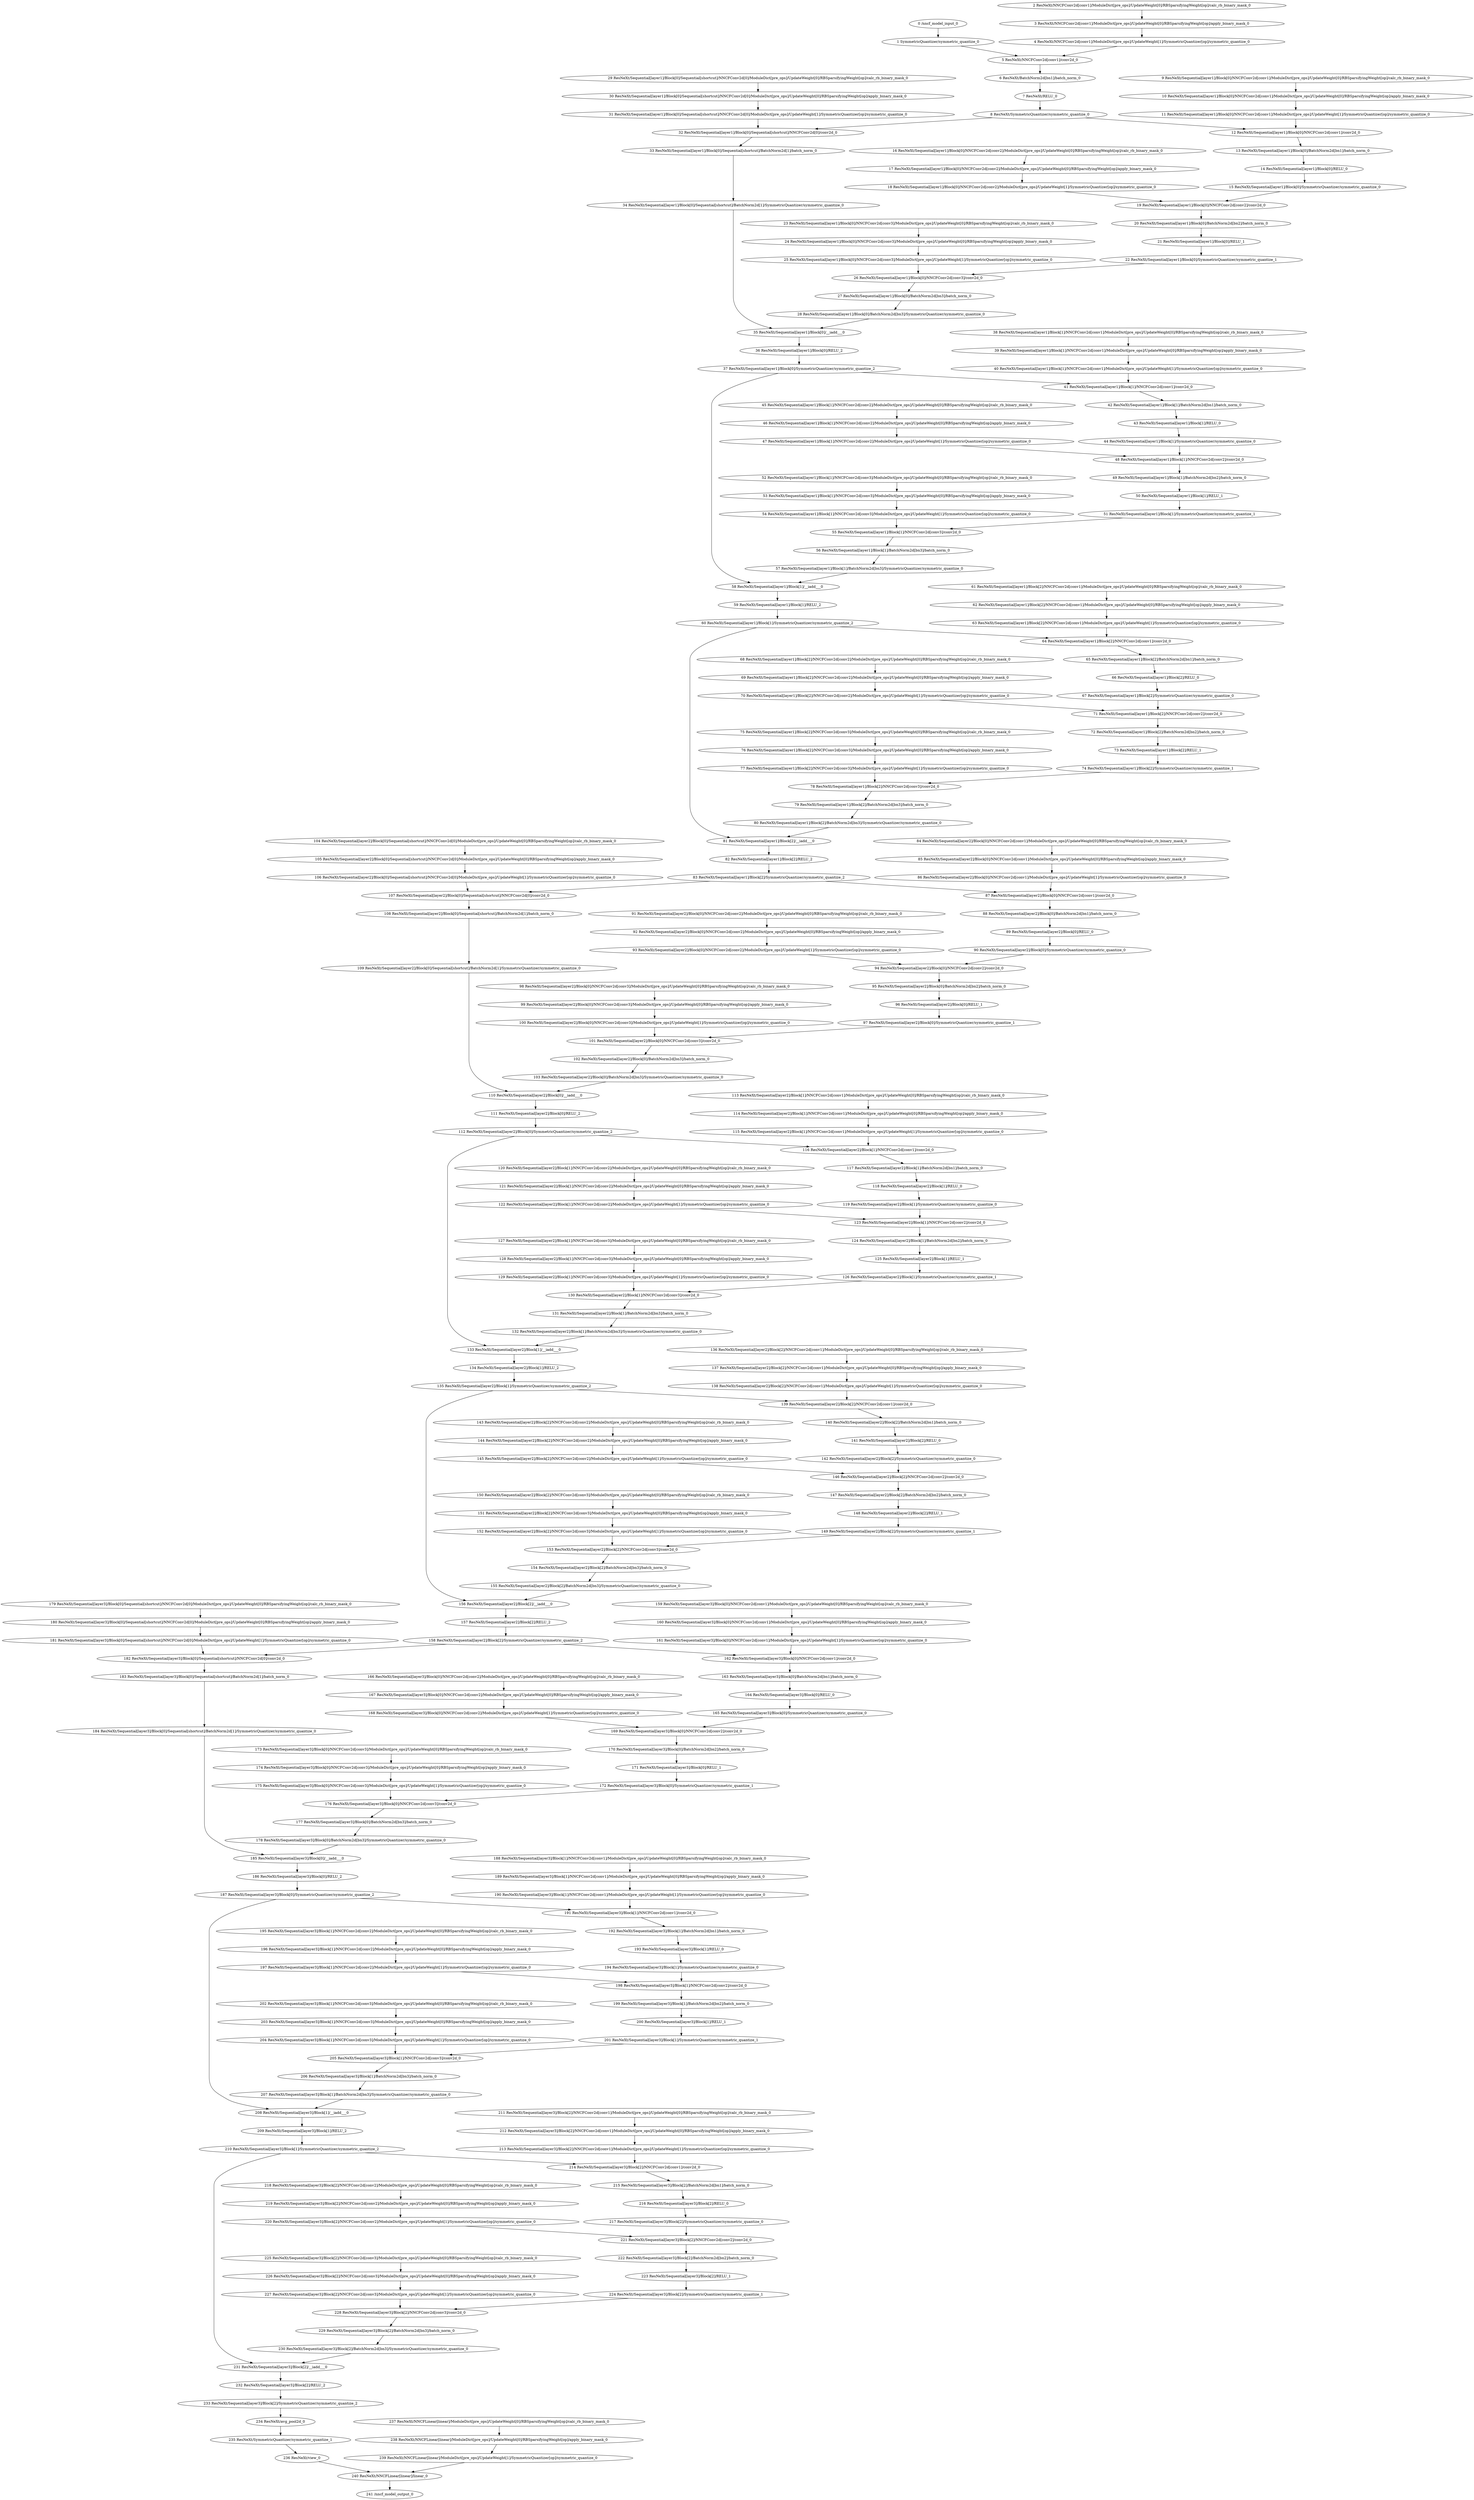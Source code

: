 strict digraph  {
"0 /nncf_model_input_0" [id=0, type=nncf_model_input];
"1 SymmetricQuantizer/symmetric_quantize_0" [id=1, type=symmetric_quantize];
"2 ResNeXt/NNCFConv2d[conv1]/ModuleDict[pre_ops]/UpdateWeight[0]/RBSparsifyingWeight[op]/calc_rb_binary_mask_0" [id=2, type=calc_rb_binary_mask];
"3 ResNeXt/NNCFConv2d[conv1]/ModuleDict[pre_ops]/UpdateWeight[0]/RBSparsifyingWeight[op]/apply_binary_mask_0" [id=3, type=apply_binary_mask];
"4 ResNeXt/NNCFConv2d[conv1]/ModuleDict[pre_ops]/UpdateWeight[1]/SymmetricQuantizer[op]/symmetric_quantize_0" [id=4, type=symmetric_quantize];
"5 ResNeXt/NNCFConv2d[conv1]/conv2d_0" [id=5, type=conv2d];
"6 ResNeXt/BatchNorm2d[bn1]/batch_norm_0" [id=6, type=batch_norm];
"7 ResNeXt/RELU_0" [id=7, type=RELU];
"8 ResNeXt/SymmetricQuantizer/symmetric_quantize_0" [id=8, type=symmetric_quantize];
"9 ResNeXt/Sequential[layer1]/Block[0]/NNCFConv2d[conv1]/ModuleDict[pre_ops]/UpdateWeight[0]/RBSparsifyingWeight[op]/calc_rb_binary_mask_0" [id=9, type=calc_rb_binary_mask];
"10 ResNeXt/Sequential[layer1]/Block[0]/NNCFConv2d[conv1]/ModuleDict[pre_ops]/UpdateWeight[0]/RBSparsifyingWeight[op]/apply_binary_mask_0" [id=10, type=apply_binary_mask];
"11 ResNeXt/Sequential[layer1]/Block[0]/NNCFConv2d[conv1]/ModuleDict[pre_ops]/UpdateWeight[1]/SymmetricQuantizer[op]/symmetric_quantize_0" [id=11, type=symmetric_quantize];
"12 ResNeXt/Sequential[layer1]/Block[0]/NNCFConv2d[conv1]/conv2d_0" [id=12, type=conv2d];
"13 ResNeXt/Sequential[layer1]/Block[0]/BatchNorm2d[bn1]/batch_norm_0" [id=13, type=batch_norm];
"14 ResNeXt/Sequential[layer1]/Block[0]/RELU_0" [id=14, type=RELU];
"15 ResNeXt/Sequential[layer1]/Block[0]/SymmetricQuantizer/symmetric_quantize_0" [id=15, type=symmetric_quantize];
"16 ResNeXt/Sequential[layer1]/Block[0]/NNCFConv2d[conv2]/ModuleDict[pre_ops]/UpdateWeight[0]/RBSparsifyingWeight[op]/calc_rb_binary_mask_0" [id=16, type=calc_rb_binary_mask];
"17 ResNeXt/Sequential[layer1]/Block[0]/NNCFConv2d[conv2]/ModuleDict[pre_ops]/UpdateWeight[0]/RBSparsifyingWeight[op]/apply_binary_mask_0" [id=17, type=apply_binary_mask];
"18 ResNeXt/Sequential[layer1]/Block[0]/NNCFConv2d[conv2]/ModuleDict[pre_ops]/UpdateWeight[1]/SymmetricQuantizer[op]/symmetric_quantize_0" [id=18, type=symmetric_quantize];
"19 ResNeXt/Sequential[layer1]/Block[0]/NNCFConv2d[conv2]/conv2d_0" [id=19, type=conv2d];
"20 ResNeXt/Sequential[layer1]/Block[0]/BatchNorm2d[bn2]/batch_norm_0" [id=20, type=batch_norm];
"21 ResNeXt/Sequential[layer1]/Block[0]/RELU_1" [id=21, type=RELU];
"22 ResNeXt/Sequential[layer1]/Block[0]/SymmetricQuantizer/symmetric_quantize_1" [id=22, type=symmetric_quantize];
"23 ResNeXt/Sequential[layer1]/Block[0]/NNCFConv2d[conv3]/ModuleDict[pre_ops]/UpdateWeight[0]/RBSparsifyingWeight[op]/calc_rb_binary_mask_0" [id=23, type=calc_rb_binary_mask];
"24 ResNeXt/Sequential[layer1]/Block[0]/NNCFConv2d[conv3]/ModuleDict[pre_ops]/UpdateWeight[0]/RBSparsifyingWeight[op]/apply_binary_mask_0" [id=24, type=apply_binary_mask];
"25 ResNeXt/Sequential[layer1]/Block[0]/NNCFConv2d[conv3]/ModuleDict[pre_ops]/UpdateWeight[1]/SymmetricQuantizer[op]/symmetric_quantize_0" [id=25, type=symmetric_quantize];
"26 ResNeXt/Sequential[layer1]/Block[0]/NNCFConv2d[conv3]/conv2d_0" [id=26, type=conv2d];
"27 ResNeXt/Sequential[layer1]/Block[0]/BatchNorm2d[bn3]/batch_norm_0" [id=27, type=batch_norm];
"28 ResNeXt/Sequential[layer1]/Block[0]/BatchNorm2d[bn3]/SymmetricQuantizer/symmetric_quantize_0" [id=28, type=symmetric_quantize];
"29 ResNeXt/Sequential[layer1]/Block[0]/Sequential[shortcut]/NNCFConv2d[0]/ModuleDict[pre_ops]/UpdateWeight[0]/RBSparsifyingWeight[op]/calc_rb_binary_mask_0" [id=29, type=calc_rb_binary_mask];
"30 ResNeXt/Sequential[layer1]/Block[0]/Sequential[shortcut]/NNCFConv2d[0]/ModuleDict[pre_ops]/UpdateWeight[0]/RBSparsifyingWeight[op]/apply_binary_mask_0" [id=30, type=apply_binary_mask];
"31 ResNeXt/Sequential[layer1]/Block[0]/Sequential[shortcut]/NNCFConv2d[0]/ModuleDict[pre_ops]/UpdateWeight[1]/SymmetricQuantizer[op]/symmetric_quantize_0" [id=31, type=symmetric_quantize];
"32 ResNeXt/Sequential[layer1]/Block[0]/Sequential[shortcut]/NNCFConv2d[0]/conv2d_0" [id=32, type=conv2d];
"33 ResNeXt/Sequential[layer1]/Block[0]/Sequential[shortcut]/BatchNorm2d[1]/batch_norm_0" [id=33, type=batch_norm];
"34 ResNeXt/Sequential[layer1]/Block[0]/Sequential[shortcut]/BatchNorm2d[1]/SymmetricQuantizer/symmetric_quantize_0" [id=34, type=symmetric_quantize];
"35 ResNeXt/Sequential[layer1]/Block[0]/__iadd___0" [id=35, type=__iadd__];
"36 ResNeXt/Sequential[layer1]/Block[0]/RELU_2" [id=36, type=RELU];
"37 ResNeXt/Sequential[layer1]/Block[0]/SymmetricQuantizer/symmetric_quantize_2" [id=37, type=symmetric_quantize];
"38 ResNeXt/Sequential[layer1]/Block[1]/NNCFConv2d[conv1]/ModuleDict[pre_ops]/UpdateWeight[0]/RBSparsifyingWeight[op]/calc_rb_binary_mask_0" [id=38, type=calc_rb_binary_mask];
"39 ResNeXt/Sequential[layer1]/Block[1]/NNCFConv2d[conv1]/ModuleDict[pre_ops]/UpdateWeight[0]/RBSparsifyingWeight[op]/apply_binary_mask_0" [id=39, type=apply_binary_mask];
"40 ResNeXt/Sequential[layer1]/Block[1]/NNCFConv2d[conv1]/ModuleDict[pre_ops]/UpdateWeight[1]/SymmetricQuantizer[op]/symmetric_quantize_0" [id=40, type=symmetric_quantize];
"41 ResNeXt/Sequential[layer1]/Block[1]/NNCFConv2d[conv1]/conv2d_0" [id=41, type=conv2d];
"42 ResNeXt/Sequential[layer1]/Block[1]/BatchNorm2d[bn1]/batch_norm_0" [id=42, type=batch_norm];
"43 ResNeXt/Sequential[layer1]/Block[1]/RELU_0" [id=43, type=RELU];
"44 ResNeXt/Sequential[layer1]/Block[1]/SymmetricQuantizer/symmetric_quantize_0" [id=44, type=symmetric_quantize];
"45 ResNeXt/Sequential[layer1]/Block[1]/NNCFConv2d[conv2]/ModuleDict[pre_ops]/UpdateWeight[0]/RBSparsifyingWeight[op]/calc_rb_binary_mask_0" [id=45, type=calc_rb_binary_mask];
"46 ResNeXt/Sequential[layer1]/Block[1]/NNCFConv2d[conv2]/ModuleDict[pre_ops]/UpdateWeight[0]/RBSparsifyingWeight[op]/apply_binary_mask_0" [id=46, type=apply_binary_mask];
"47 ResNeXt/Sequential[layer1]/Block[1]/NNCFConv2d[conv2]/ModuleDict[pre_ops]/UpdateWeight[1]/SymmetricQuantizer[op]/symmetric_quantize_0" [id=47, type=symmetric_quantize];
"48 ResNeXt/Sequential[layer1]/Block[1]/NNCFConv2d[conv2]/conv2d_0" [id=48, type=conv2d];
"49 ResNeXt/Sequential[layer1]/Block[1]/BatchNorm2d[bn2]/batch_norm_0" [id=49, type=batch_norm];
"50 ResNeXt/Sequential[layer1]/Block[1]/RELU_1" [id=50, type=RELU];
"51 ResNeXt/Sequential[layer1]/Block[1]/SymmetricQuantizer/symmetric_quantize_1" [id=51, type=symmetric_quantize];
"52 ResNeXt/Sequential[layer1]/Block[1]/NNCFConv2d[conv3]/ModuleDict[pre_ops]/UpdateWeight[0]/RBSparsifyingWeight[op]/calc_rb_binary_mask_0" [id=52, type=calc_rb_binary_mask];
"53 ResNeXt/Sequential[layer1]/Block[1]/NNCFConv2d[conv3]/ModuleDict[pre_ops]/UpdateWeight[0]/RBSparsifyingWeight[op]/apply_binary_mask_0" [id=53, type=apply_binary_mask];
"54 ResNeXt/Sequential[layer1]/Block[1]/NNCFConv2d[conv3]/ModuleDict[pre_ops]/UpdateWeight[1]/SymmetricQuantizer[op]/symmetric_quantize_0" [id=54, type=symmetric_quantize];
"55 ResNeXt/Sequential[layer1]/Block[1]/NNCFConv2d[conv3]/conv2d_0" [id=55, type=conv2d];
"56 ResNeXt/Sequential[layer1]/Block[1]/BatchNorm2d[bn3]/batch_norm_0" [id=56, type=batch_norm];
"57 ResNeXt/Sequential[layer1]/Block[1]/BatchNorm2d[bn3]/SymmetricQuantizer/symmetric_quantize_0" [id=57, type=symmetric_quantize];
"58 ResNeXt/Sequential[layer1]/Block[1]/__iadd___0" [id=58, type=__iadd__];
"59 ResNeXt/Sequential[layer1]/Block[1]/RELU_2" [id=59, type=RELU];
"60 ResNeXt/Sequential[layer1]/Block[1]/SymmetricQuantizer/symmetric_quantize_2" [id=60, type=symmetric_quantize];
"61 ResNeXt/Sequential[layer1]/Block[2]/NNCFConv2d[conv1]/ModuleDict[pre_ops]/UpdateWeight[0]/RBSparsifyingWeight[op]/calc_rb_binary_mask_0" [id=61, type=calc_rb_binary_mask];
"62 ResNeXt/Sequential[layer1]/Block[2]/NNCFConv2d[conv1]/ModuleDict[pre_ops]/UpdateWeight[0]/RBSparsifyingWeight[op]/apply_binary_mask_0" [id=62, type=apply_binary_mask];
"63 ResNeXt/Sequential[layer1]/Block[2]/NNCFConv2d[conv1]/ModuleDict[pre_ops]/UpdateWeight[1]/SymmetricQuantizer[op]/symmetric_quantize_0" [id=63, type=symmetric_quantize];
"64 ResNeXt/Sequential[layer1]/Block[2]/NNCFConv2d[conv1]/conv2d_0" [id=64, type=conv2d];
"65 ResNeXt/Sequential[layer1]/Block[2]/BatchNorm2d[bn1]/batch_norm_0" [id=65, type=batch_norm];
"66 ResNeXt/Sequential[layer1]/Block[2]/RELU_0" [id=66, type=RELU];
"67 ResNeXt/Sequential[layer1]/Block[2]/SymmetricQuantizer/symmetric_quantize_0" [id=67, type=symmetric_quantize];
"68 ResNeXt/Sequential[layer1]/Block[2]/NNCFConv2d[conv2]/ModuleDict[pre_ops]/UpdateWeight[0]/RBSparsifyingWeight[op]/calc_rb_binary_mask_0" [id=68, type=calc_rb_binary_mask];
"69 ResNeXt/Sequential[layer1]/Block[2]/NNCFConv2d[conv2]/ModuleDict[pre_ops]/UpdateWeight[0]/RBSparsifyingWeight[op]/apply_binary_mask_0" [id=69, type=apply_binary_mask];
"70 ResNeXt/Sequential[layer1]/Block[2]/NNCFConv2d[conv2]/ModuleDict[pre_ops]/UpdateWeight[1]/SymmetricQuantizer[op]/symmetric_quantize_0" [id=70, type=symmetric_quantize];
"71 ResNeXt/Sequential[layer1]/Block[2]/NNCFConv2d[conv2]/conv2d_0" [id=71, type=conv2d];
"72 ResNeXt/Sequential[layer1]/Block[2]/BatchNorm2d[bn2]/batch_norm_0" [id=72, type=batch_norm];
"73 ResNeXt/Sequential[layer1]/Block[2]/RELU_1" [id=73, type=RELU];
"74 ResNeXt/Sequential[layer1]/Block[2]/SymmetricQuantizer/symmetric_quantize_1" [id=74, type=symmetric_quantize];
"75 ResNeXt/Sequential[layer1]/Block[2]/NNCFConv2d[conv3]/ModuleDict[pre_ops]/UpdateWeight[0]/RBSparsifyingWeight[op]/calc_rb_binary_mask_0" [id=75, type=calc_rb_binary_mask];
"76 ResNeXt/Sequential[layer1]/Block[2]/NNCFConv2d[conv3]/ModuleDict[pre_ops]/UpdateWeight[0]/RBSparsifyingWeight[op]/apply_binary_mask_0" [id=76, type=apply_binary_mask];
"77 ResNeXt/Sequential[layer1]/Block[2]/NNCFConv2d[conv3]/ModuleDict[pre_ops]/UpdateWeight[1]/SymmetricQuantizer[op]/symmetric_quantize_0" [id=77, type=symmetric_quantize];
"78 ResNeXt/Sequential[layer1]/Block[2]/NNCFConv2d[conv3]/conv2d_0" [id=78, type=conv2d];
"79 ResNeXt/Sequential[layer1]/Block[2]/BatchNorm2d[bn3]/batch_norm_0" [id=79, type=batch_norm];
"80 ResNeXt/Sequential[layer1]/Block[2]/BatchNorm2d[bn3]/SymmetricQuantizer/symmetric_quantize_0" [id=80, type=symmetric_quantize];
"81 ResNeXt/Sequential[layer1]/Block[2]/__iadd___0" [id=81, type=__iadd__];
"82 ResNeXt/Sequential[layer1]/Block[2]/RELU_2" [id=82, type=RELU];
"83 ResNeXt/Sequential[layer1]/Block[2]/SymmetricQuantizer/symmetric_quantize_2" [id=83, type=symmetric_quantize];
"84 ResNeXt/Sequential[layer2]/Block[0]/NNCFConv2d[conv1]/ModuleDict[pre_ops]/UpdateWeight[0]/RBSparsifyingWeight[op]/calc_rb_binary_mask_0" [id=84, type=calc_rb_binary_mask];
"85 ResNeXt/Sequential[layer2]/Block[0]/NNCFConv2d[conv1]/ModuleDict[pre_ops]/UpdateWeight[0]/RBSparsifyingWeight[op]/apply_binary_mask_0" [id=85, type=apply_binary_mask];
"86 ResNeXt/Sequential[layer2]/Block[0]/NNCFConv2d[conv1]/ModuleDict[pre_ops]/UpdateWeight[1]/SymmetricQuantizer[op]/symmetric_quantize_0" [id=86, type=symmetric_quantize];
"87 ResNeXt/Sequential[layer2]/Block[0]/NNCFConv2d[conv1]/conv2d_0" [id=87, type=conv2d];
"88 ResNeXt/Sequential[layer2]/Block[0]/BatchNorm2d[bn1]/batch_norm_0" [id=88, type=batch_norm];
"89 ResNeXt/Sequential[layer2]/Block[0]/RELU_0" [id=89, type=RELU];
"90 ResNeXt/Sequential[layer2]/Block[0]/SymmetricQuantizer/symmetric_quantize_0" [id=90, type=symmetric_quantize];
"91 ResNeXt/Sequential[layer2]/Block[0]/NNCFConv2d[conv2]/ModuleDict[pre_ops]/UpdateWeight[0]/RBSparsifyingWeight[op]/calc_rb_binary_mask_0" [id=91, type=calc_rb_binary_mask];
"92 ResNeXt/Sequential[layer2]/Block[0]/NNCFConv2d[conv2]/ModuleDict[pre_ops]/UpdateWeight[0]/RBSparsifyingWeight[op]/apply_binary_mask_0" [id=92, type=apply_binary_mask];
"93 ResNeXt/Sequential[layer2]/Block[0]/NNCFConv2d[conv2]/ModuleDict[pre_ops]/UpdateWeight[1]/SymmetricQuantizer[op]/symmetric_quantize_0" [id=93, type=symmetric_quantize];
"94 ResNeXt/Sequential[layer2]/Block[0]/NNCFConv2d[conv2]/conv2d_0" [id=94, type=conv2d];
"95 ResNeXt/Sequential[layer2]/Block[0]/BatchNorm2d[bn2]/batch_norm_0" [id=95, type=batch_norm];
"96 ResNeXt/Sequential[layer2]/Block[0]/RELU_1" [id=96, type=RELU];
"97 ResNeXt/Sequential[layer2]/Block[0]/SymmetricQuantizer/symmetric_quantize_1" [id=97, type=symmetric_quantize];
"98 ResNeXt/Sequential[layer2]/Block[0]/NNCFConv2d[conv3]/ModuleDict[pre_ops]/UpdateWeight[0]/RBSparsifyingWeight[op]/calc_rb_binary_mask_0" [id=98, type=calc_rb_binary_mask];
"99 ResNeXt/Sequential[layer2]/Block[0]/NNCFConv2d[conv3]/ModuleDict[pre_ops]/UpdateWeight[0]/RBSparsifyingWeight[op]/apply_binary_mask_0" [id=99, type=apply_binary_mask];
"100 ResNeXt/Sequential[layer2]/Block[0]/NNCFConv2d[conv3]/ModuleDict[pre_ops]/UpdateWeight[1]/SymmetricQuantizer[op]/symmetric_quantize_0" [id=100, type=symmetric_quantize];
"101 ResNeXt/Sequential[layer2]/Block[0]/NNCFConv2d[conv3]/conv2d_0" [id=101, type=conv2d];
"102 ResNeXt/Sequential[layer2]/Block[0]/BatchNorm2d[bn3]/batch_norm_0" [id=102, type=batch_norm];
"103 ResNeXt/Sequential[layer2]/Block[0]/BatchNorm2d[bn3]/SymmetricQuantizer/symmetric_quantize_0" [id=103, type=symmetric_quantize];
"104 ResNeXt/Sequential[layer2]/Block[0]/Sequential[shortcut]/NNCFConv2d[0]/ModuleDict[pre_ops]/UpdateWeight[0]/RBSparsifyingWeight[op]/calc_rb_binary_mask_0" [id=104, type=calc_rb_binary_mask];
"105 ResNeXt/Sequential[layer2]/Block[0]/Sequential[shortcut]/NNCFConv2d[0]/ModuleDict[pre_ops]/UpdateWeight[0]/RBSparsifyingWeight[op]/apply_binary_mask_0" [id=105, type=apply_binary_mask];
"106 ResNeXt/Sequential[layer2]/Block[0]/Sequential[shortcut]/NNCFConv2d[0]/ModuleDict[pre_ops]/UpdateWeight[1]/SymmetricQuantizer[op]/symmetric_quantize_0" [id=106, type=symmetric_quantize];
"107 ResNeXt/Sequential[layer2]/Block[0]/Sequential[shortcut]/NNCFConv2d[0]/conv2d_0" [id=107, type=conv2d];
"108 ResNeXt/Sequential[layer2]/Block[0]/Sequential[shortcut]/BatchNorm2d[1]/batch_norm_0" [id=108, type=batch_norm];
"109 ResNeXt/Sequential[layer2]/Block[0]/Sequential[shortcut]/BatchNorm2d[1]/SymmetricQuantizer/symmetric_quantize_0" [id=109, type=symmetric_quantize];
"110 ResNeXt/Sequential[layer2]/Block[0]/__iadd___0" [id=110, type=__iadd__];
"111 ResNeXt/Sequential[layer2]/Block[0]/RELU_2" [id=111, type=RELU];
"112 ResNeXt/Sequential[layer2]/Block[0]/SymmetricQuantizer/symmetric_quantize_2" [id=112, type=symmetric_quantize];
"113 ResNeXt/Sequential[layer2]/Block[1]/NNCFConv2d[conv1]/ModuleDict[pre_ops]/UpdateWeight[0]/RBSparsifyingWeight[op]/calc_rb_binary_mask_0" [id=113, type=calc_rb_binary_mask];
"114 ResNeXt/Sequential[layer2]/Block[1]/NNCFConv2d[conv1]/ModuleDict[pre_ops]/UpdateWeight[0]/RBSparsifyingWeight[op]/apply_binary_mask_0" [id=114, type=apply_binary_mask];
"115 ResNeXt/Sequential[layer2]/Block[1]/NNCFConv2d[conv1]/ModuleDict[pre_ops]/UpdateWeight[1]/SymmetricQuantizer[op]/symmetric_quantize_0" [id=115, type=symmetric_quantize];
"116 ResNeXt/Sequential[layer2]/Block[1]/NNCFConv2d[conv1]/conv2d_0" [id=116, type=conv2d];
"117 ResNeXt/Sequential[layer2]/Block[1]/BatchNorm2d[bn1]/batch_norm_0" [id=117, type=batch_norm];
"118 ResNeXt/Sequential[layer2]/Block[1]/RELU_0" [id=118, type=RELU];
"119 ResNeXt/Sequential[layer2]/Block[1]/SymmetricQuantizer/symmetric_quantize_0" [id=119, type=symmetric_quantize];
"120 ResNeXt/Sequential[layer2]/Block[1]/NNCFConv2d[conv2]/ModuleDict[pre_ops]/UpdateWeight[0]/RBSparsifyingWeight[op]/calc_rb_binary_mask_0" [id=120, type=calc_rb_binary_mask];
"121 ResNeXt/Sequential[layer2]/Block[1]/NNCFConv2d[conv2]/ModuleDict[pre_ops]/UpdateWeight[0]/RBSparsifyingWeight[op]/apply_binary_mask_0" [id=121, type=apply_binary_mask];
"122 ResNeXt/Sequential[layer2]/Block[1]/NNCFConv2d[conv2]/ModuleDict[pre_ops]/UpdateWeight[1]/SymmetricQuantizer[op]/symmetric_quantize_0" [id=122, type=symmetric_quantize];
"123 ResNeXt/Sequential[layer2]/Block[1]/NNCFConv2d[conv2]/conv2d_0" [id=123, type=conv2d];
"124 ResNeXt/Sequential[layer2]/Block[1]/BatchNorm2d[bn2]/batch_norm_0" [id=124, type=batch_norm];
"125 ResNeXt/Sequential[layer2]/Block[1]/RELU_1" [id=125, type=RELU];
"126 ResNeXt/Sequential[layer2]/Block[1]/SymmetricQuantizer/symmetric_quantize_1" [id=126, type=symmetric_quantize];
"127 ResNeXt/Sequential[layer2]/Block[1]/NNCFConv2d[conv3]/ModuleDict[pre_ops]/UpdateWeight[0]/RBSparsifyingWeight[op]/calc_rb_binary_mask_0" [id=127, type=calc_rb_binary_mask];
"128 ResNeXt/Sequential[layer2]/Block[1]/NNCFConv2d[conv3]/ModuleDict[pre_ops]/UpdateWeight[0]/RBSparsifyingWeight[op]/apply_binary_mask_0" [id=128, type=apply_binary_mask];
"129 ResNeXt/Sequential[layer2]/Block[1]/NNCFConv2d[conv3]/ModuleDict[pre_ops]/UpdateWeight[1]/SymmetricQuantizer[op]/symmetric_quantize_0" [id=129, type=symmetric_quantize];
"130 ResNeXt/Sequential[layer2]/Block[1]/NNCFConv2d[conv3]/conv2d_0" [id=130, type=conv2d];
"131 ResNeXt/Sequential[layer2]/Block[1]/BatchNorm2d[bn3]/batch_norm_0" [id=131, type=batch_norm];
"132 ResNeXt/Sequential[layer2]/Block[1]/BatchNorm2d[bn3]/SymmetricQuantizer/symmetric_quantize_0" [id=132, type=symmetric_quantize];
"133 ResNeXt/Sequential[layer2]/Block[1]/__iadd___0" [id=133, type=__iadd__];
"134 ResNeXt/Sequential[layer2]/Block[1]/RELU_2" [id=134, type=RELU];
"135 ResNeXt/Sequential[layer2]/Block[1]/SymmetricQuantizer/symmetric_quantize_2" [id=135, type=symmetric_quantize];
"136 ResNeXt/Sequential[layer2]/Block[2]/NNCFConv2d[conv1]/ModuleDict[pre_ops]/UpdateWeight[0]/RBSparsifyingWeight[op]/calc_rb_binary_mask_0" [id=136, type=calc_rb_binary_mask];
"137 ResNeXt/Sequential[layer2]/Block[2]/NNCFConv2d[conv1]/ModuleDict[pre_ops]/UpdateWeight[0]/RBSparsifyingWeight[op]/apply_binary_mask_0" [id=137, type=apply_binary_mask];
"138 ResNeXt/Sequential[layer2]/Block[2]/NNCFConv2d[conv1]/ModuleDict[pre_ops]/UpdateWeight[1]/SymmetricQuantizer[op]/symmetric_quantize_0" [id=138, type=symmetric_quantize];
"139 ResNeXt/Sequential[layer2]/Block[2]/NNCFConv2d[conv1]/conv2d_0" [id=139, type=conv2d];
"140 ResNeXt/Sequential[layer2]/Block[2]/BatchNorm2d[bn1]/batch_norm_0" [id=140, type=batch_norm];
"141 ResNeXt/Sequential[layer2]/Block[2]/RELU_0" [id=141, type=RELU];
"142 ResNeXt/Sequential[layer2]/Block[2]/SymmetricQuantizer/symmetric_quantize_0" [id=142, type=symmetric_quantize];
"143 ResNeXt/Sequential[layer2]/Block[2]/NNCFConv2d[conv2]/ModuleDict[pre_ops]/UpdateWeight[0]/RBSparsifyingWeight[op]/calc_rb_binary_mask_0" [id=143, type=calc_rb_binary_mask];
"144 ResNeXt/Sequential[layer2]/Block[2]/NNCFConv2d[conv2]/ModuleDict[pre_ops]/UpdateWeight[0]/RBSparsifyingWeight[op]/apply_binary_mask_0" [id=144, type=apply_binary_mask];
"145 ResNeXt/Sequential[layer2]/Block[2]/NNCFConv2d[conv2]/ModuleDict[pre_ops]/UpdateWeight[1]/SymmetricQuantizer[op]/symmetric_quantize_0" [id=145, type=symmetric_quantize];
"146 ResNeXt/Sequential[layer2]/Block[2]/NNCFConv2d[conv2]/conv2d_0" [id=146, type=conv2d];
"147 ResNeXt/Sequential[layer2]/Block[2]/BatchNorm2d[bn2]/batch_norm_0" [id=147, type=batch_norm];
"148 ResNeXt/Sequential[layer2]/Block[2]/RELU_1" [id=148, type=RELU];
"149 ResNeXt/Sequential[layer2]/Block[2]/SymmetricQuantizer/symmetric_quantize_1" [id=149, type=symmetric_quantize];
"150 ResNeXt/Sequential[layer2]/Block[2]/NNCFConv2d[conv3]/ModuleDict[pre_ops]/UpdateWeight[0]/RBSparsifyingWeight[op]/calc_rb_binary_mask_0" [id=150, type=calc_rb_binary_mask];
"151 ResNeXt/Sequential[layer2]/Block[2]/NNCFConv2d[conv3]/ModuleDict[pre_ops]/UpdateWeight[0]/RBSparsifyingWeight[op]/apply_binary_mask_0" [id=151, type=apply_binary_mask];
"152 ResNeXt/Sequential[layer2]/Block[2]/NNCFConv2d[conv3]/ModuleDict[pre_ops]/UpdateWeight[1]/SymmetricQuantizer[op]/symmetric_quantize_0" [id=152, type=symmetric_quantize];
"153 ResNeXt/Sequential[layer2]/Block[2]/NNCFConv2d[conv3]/conv2d_0" [id=153, type=conv2d];
"154 ResNeXt/Sequential[layer2]/Block[2]/BatchNorm2d[bn3]/batch_norm_0" [id=154, type=batch_norm];
"155 ResNeXt/Sequential[layer2]/Block[2]/BatchNorm2d[bn3]/SymmetricQuantizer/symmetric_quantize_0" [id=155, type=symmetric_quantize];
"156 ResNeXt/Sequential[layer2]/Block[2]/__iadd___0" [id=156, type=__iadd__];
"157 ResNeXt/Sequential[layer2]/Block[2]/RELU_2" [id=157, type=RELU];
"158 ResNeXt/Sequential[layer2]/Block[2]/SymmetricQuantizer/symmetric_quantize_2" [id=158, type=symmetric_quantize];
"159 ResNeXt/Sequential[layer3]/Block[0]/NNCFConv2d[conv1]/ModuleDict[pre_ops]/UpdateWeight[0]/RBSparsifyingWeight[op]/calc_rb_binary_mask_0" [id=159, type=calc_rb_binary_mask];
"160 ResNeXt/Sequential[layer3]/Block[0]/NNCFConv2d[conv1]/ModuleDict[pre_ops]/UpdateWeight[0]/RBSparsifyingWeight[op]/apply_binary_mask_0" [id=160, type=apply_binary_mask];
"161 ResNeXt/Sequential[layer3]/Block[0]/NNCFConv2d[conv1]/ModuleDict[pre_ops]/UpdateWeight[1]/SymmetricQuantizer[op]/symmetric_quantize_0" [id=161, type=symmetric_quantize];
"162 ResNeXt/Sequential[layer3]/Block[0]/NNCFConv2d[conv1]/conv2d_0" [id=162, type=conv2d];
"163 ResNeXt/Sequential[layer3]/Block[0]/BatchNorm2d[bn1]/batch_norm_0" [id=163, type=batch_norm];
"164 ResNeXt/Sequential[layer3]/Block[0]/RELU_0" [id=164, type=RELU];
"165 ResNeXt/Sequential[layer3]/Block[0]/SymmetricQuantizer/symmetric_quantize_0" [id=165, type=symmetric_quantize];
"166 ResNeXt/Sequential[layer3]/Block[0]/NNCFConv2d[conv2]/ModuleDict[pre_ops]/UpdateWeight[0]/RBSparsifyingWeight[op]/calc_rb_binary_mask_0" [id=166, type=calc_rb_binary_mask];
"167 ResNeXt/Sequential[layer3]/Block[0]/NNCFConv2d[conv2]/ModuleDict[pre_ops]/UpdateWeight[0]/RBSparsifyingWeight[op]/apply_binary_mask_0" [id=167, type=apply_binary_mask];
"168 ResNeXt/Sequential[layer3]/Block[0]/NNCFConv2d[conv2]/ModuleDict[pre_ops]/UpdateWeight[1]/SymmetricQuantizer[op]/symmetric_quantize_0" [id=168, type=symmetric_quantize];
"169 ResNeXt/Sequential[layer3]/Block[0]/NNCFConv2d[conv2]/conv2d_0" [id=169, type=conv2d];
"170 ResNeXt/Sequential[layer3]/Block[0]/BatchNorm2d[bn2]/batch_norm_0" [id=170, type=batch_norm];
"171 ResNeXt/Sequential[layer3]/Block[0]/RELU_1" [id=171, type=RELU];
"172 ResNeXt/Sequential[layer3]/Block[0]/SymmetricQuantizer/symmetric_quantize_1" [id=172, type=symmetric_quantize];
"173 ResNeXt/Sequential[layer3]/Block[0]/NNCFConv2d[conv3]/ModuleDict[pre_ops]/UpdateWeight[0]/RBSparsifyingWeight[op]/calc_rb_binary_mask_0" [id=173, type=calc_rb_binary_mask];
"174 ResNeXt/Sequential[layer3]/Block[0]/NNCFConv2d[conv3]/ModuleDict[pre_ops]/UpdateWeight[0]/RBSparsifyingWeight[op]/apply_binary_mask_0" [id=174, type=apply_binary_mask];
"175 ResNeXt/Sequential[layer3]/Block[0]/NNCFConv2d[conv3]/ModuleDict[pre_ops]/UpdateWeight[1]/SymmetricQuantizer[op]/symmetric_quantize_0" [id=175, type=symmetric_quantize];
"176 ResNeXt/Sequential[layer3]/Block[0]/NNCFConv2d[conv3]/conv2d_0" [id=176, type=conv2d];
"177 ResNeXt/Sequential[layer3]/Block[0]/BatchNorm2d[bn3]/batch_norm_0" [id=177, type=batch_norm];
"178 ResNeXt/Sequential[layer3]/Block[0]/BatchNorm2d[bn3]/SymmetricQuantizer/symmetric_quantize_0" [id=178, type=symmetric_quantize];
"179 ResNeXt/Sequential[layer3]/Block[0]/Sequential[shortcut]/NNCFConv2d[0]/ModuleDict[pre_ops]/UpdateWeight[0]/RBSparsifyingWeight[op]/calc_rb_binary_mask_0" [id=179, type=calc_rb_binary_mask];
"180 ResNeXt/Sequential[layer3]/Block[0]/Sequential[shortcut]/NNCFConv2d[0]/ModuleDict[pre_ops]/UpdateWeight[0]/RBSparsifyingWeight[op]/apply_binary_mask_0" [id=180, type=apply_binary_mask];
"181 ResNeXt/Sequential[layer3]/Block[0]/Sequential[shortcut]/NNCFConv2d[0]/ModuleDict[pre_ops]/UpdateWeight[1]/SymmetricQuantizer[op]/symmetric_quantize_0" [id=181, type=symmetric_quantize];
"182 ResNeXt/Sequential[layer3]/Block[0]/Sequential[shortcut]/NNCFConv2d[0]/conv2d_0" [id=182, type=conv2d];
"183 ResNeXt/Sequential[layer3]/Block[0]/Sequential[shortcut]/BatchNorm2d[1]/batch_norm_0" [id=183, type=batch_norm];
"184 ResNeXt/Sequential[layer3]/Block[0]/Sequential[shortcut]/BatchNorm2d[1]/SymmetricQuantizer/symmetric_quantize_0" [id=184, type=symmetric_quantize];
"185 ResNeXt/Sequential[layer3]/Block[0]/__iadd___0" [id=185, type=__iadd__];
"186 ResNeXt/Sequential[layer3]/Block[0]/RELU_2" [id=186, type=RELU];
"187 ResNeXt/Sequential[layer3]/Block[0]/SymmetricQuantizer/symmetric_quantize_2" [id=187, type=symmetric_quantize];
"188 ResNeXt/Sequential[layer3]/Block[1]/NNCFConv2d[conv1]/ModuleDict[pre_ops]/UpdateWeight[0]/RBSparsifyingWeight[op]/calc_rb_binary_mask_0" [id=188, type=calc_rb_binary_mask];
"189 ResNeXt/Sequential[layer3]/Block[1]/NNCFConv2d[conv1]/ModuleDict[pre_ops]/UpdateWeight[0]/RBSparsifyingWeight[op]/apply_binary_mask_0" [id=189, type=apply_binary_mask];
"190 ResNeXt/Sequential[layer3]/Block[1]/NNCFConv2d[conv1]/ModuleDict[pre_ops]/UpdateWeight[1]/SymmetricQuantizer[op]/symmetric_quantize_0" [id=190, type=symmetric_quantize];
"191 ResNeXt/Sequential[layer3]/Block[1]/NNCFConv2d[conv1]/conv2d_0" [id=191, type=conv2d];
"192 ResNeXt/Sequential[layer3]/Block[1]/BatchNorm2d[bn1]/batch_norm_0" [id=192, type=batch_norm];
"193 ResNeXt/Sequential[layer3]/Block[1]/RELU_0" [id=193, type=RELU];
"194 ResNeXt/Sequential[layer3]/Block[1]/SymmetricQuantizer/symmetric_quantize_0" [id=194, type=symmetric_quantize];
"195 ResNeXt/Sequential[layer3]/Block[1]/NNCFConv2d[conv2]/ModuleDict[pre_ops]/UpdateWeight[0]/RBSparsifyingWeight[op]/calc_rb_binary_mask_0" [id=195, type=calc_rb_binary_mask];
"196 ResNeXt/Sequential[layer3]/Block[1]/NNCFConv2d[conv2]/ModuleDict[pre_ops]/UpdateWeight[0]/RBSparsifyingWeight[op]/apply_binary_mask_0" [id=196, type=apply_binary_mask];
"197 ResNeXt/Sequential[layer3]/Block[1]/NNCFConv2d[conv2]/ModuleDict[pre_ops]/UpdateWeight[1]/SymmetricQuantizer[op]/symmetric_quantize_0" [id=197, type=symmetric_quantize];
"198 ResNeXt/Sequential[layer3]/Block[1]/NNCFConv2d[conv2]/conv2d_0" [id=198, type=conv2d];
"199 ResNeXt/Sequential[layer3]/Block[1]/BatchNorm2d[bn2]/batch_norm_0" [id=199, type=batch_norm];
"200 ResNeXt/Sequential[layer3]/Block[1]/RELU_1" [id=200, type=RELU];
"201 ResNeXt/Sequential[layer3]/Block[1]/SymmetricQuantizer/symmetric_quantize_1" [id=201, type=symmetric_quantize];
"202 ResNeXt/Sequential[layer3]/Block[1]/NNCFConv2d[conv3]/ModuleDict[pre_ops]/UpdateWeight[0]/RBSparsifyingWeight[op]/calc_rb_binary_mask_0" [id=202, type=calc_rb_binary_mask];
"203 ResNeXt/Sequential[layer3]/Block[1]/NNCFConv2d[conv3]/ModuleDict[pre_ops]/UpdateWeight[0]/RBSparsifyingWeight[op]/apply_binary_mask_0" [id=203, type=apply_binary_mask];
"204 ResNeXt/Sequential[layer3]/Block[1]/NNCFConv2d[conv3]/ModuleDict[pre_ops]/UpdateWeight[1]/SymmetricQuantizer[op]/symmetric_quantize_0" [id=204, type=symmetric_quantize];
"205 ResNeXt/Sequential[layer3]/Block[1]/NNCFConv2d[conv3]/conv2d_0" [id=205, type=conv2d];
"206 ResNeXt/Sequential[layer3]/Block[1]/BatchNorm2d[bn3]/batch_norm_0" [id=206, type=batch_norm];
"207 ResNeXt/Sequential[layer3]/Block[1]/BatchNorm2d[bn3]/SymmetricQuantizer/symmetric_quantize_0" [id=207, type=symmetric_quantize];
"208 ResNeXt/Sequential[layer3]/Block[1]/__iadd___0" [id=208, type=__iadd__];
"209 ResNeXt/Sequential[layer3]/Block[1]/RELU_2" [id=209, type=RELU];
"210 ResNeXt/Sequential[layer3]/Block[1]/SymmetricQuantizer/symmetric_quantize_2" [id=210, type=symmetric_quantize];
"211 ResNeXt/Sequential[layer3]/Block[2]/NNCFConv2d[conv1]/ModuleDict[pre_ops]/UpdateWeight[0]/RBSparsifyingWeight[op]/calc_rb_binary_mask_0" [id=211, type=calc_rb_binary_mask];
"212 ResNeXt/Sequential[layer3]/Block[2]/NNCFConv2d[conv1]/ModuleDict[pre_ops]/UpdateWeight[0]/RBSparsifyingWeight[op]/apply_binary_mask_0" [id=212, type=apply_binary_mask];
"213 ResNeXt/Sequential[layer3]/Block[2]/NNCFConv2d[conv1]/ModuleDict[pre_ops]/UpdateWeight[1]/SymmetricQuantizer[op]/symmetric_quantize_0" [id=213, type=symmetric_quantize];
"214 ResNeXt/Sequential[layer3]/Block[2]/NNCFConv2d[conv1]/conv2d_0" [id=214, type=conv2d];
"215 ResNeXt/Sequential[layer3]/Block[2]/BatchNorm2d[bn1]/batch_norm_0" [id=215, type=batch_norm];
"216 ResNeXt/Sequential[layer3]/Block[2]/RELU_0" [id=216, type=RELU];
"217 ResNeXt/Sequential[layer3]/Block[2]/SymmetricQuantizer/symmetric_quantize_0" [id=217, type=symmetric_quantize];
"218 ResNeXt/Sequential[layer3]/Block[2]/NNCFConv2d[conv2]/ModuleDict[pre_ops]/UpdateWeight[0]/RBSparsifyingWeight[op]/calc_rb_binary_mask_0" [id=218, type=calc_rb_binary_mask];
"219 ResNeXt/Sequential[layer3]/Block[2]/NNCFConv2d[conv2]/ModuleDict[pre_ops]/UpdateWeight[0]/RBSparsifyingWeight[op]/apply_binary_mask_0" [id=219, type=apply_binary_mask];
"220 ResNeXt/Sequential[layer3]/Block[2]/NNCFConv2d[conv2]/ModuleDict[pre_ops]/UpdateWeight[1]/SymmetricQuantizer[op]/symmetric_quantize_0" [id=220, type=symmetric_quantize];
"221 ResNeXt/Sequential[layer3]/Block[2]/NNCFConv2d[conv2]/conv2d_0" [id=221, type=conv2d];
"222 ResNeXt/Sequential[layer3]/Block[2]/BatchNorm2d[bn2]/batch_norm_0" [id=222, type=batch_norm];
"223 ResNeXt/Sequential[layer3]/Block[2]/RELU_1" [id=223, type=RELU];
"224 ResNeXt/Sequential[layer3]/Block[2]/SymmetricQuantizer/symmetric_quantize_1" [id=224, type=symmetric_quantize];
"225 ResNeXt/Sequential[layer3]/Block[2]/NNCFConv2d[conv3]/ModuleDict[pre_ops]/UpdateWeight[0]/RBSparsifyingWeight[op]/calc_rb_binary_mask_0" [id=225, type=calc_rb_binary_mask];
"226 ResNeXt/Sequential[layer3]/Block[2]/NNCFConv2d[conv3]/ModuleDict[pre_ops]/UpdateWeight[0]/RBSparsifyingWeight[op]/apply_binary_mask_0" [id=226, type=apply_binary_mask];
"227 ResNeXt/Sequential[layer3]/Block[2]/NNCFConv2d[conv3]/ModuleDict[pre_ops]/UpdateWeight[1]/SymmetricQuantizer[op]/symmetric_quantize_0" [id=227, type=symmetric_quantize];
"228 ResNeXt/Sequential[layer3]/Block[2]/NNCFConv2d[conv3]/conv2d_0" [id=228, type=conv2d];
"229 ResNeXt/Sequential[layer3]/Block[2]/BatchNorm2d[bn3]/batch_norm_0" [id=229, type=batch_norm];
"230 ResNeXt/Sequential[layer3]/Block[2]/BatchNorm2d[bn3]/SymmetricQuantizer/symmetric_quantize_0" [id=230, type=symmetric_quantize];
"231 ResNeXt/Sequential[layer3]/Block[2]/__iadd___0" [id=231, type=__iadd__];
"232 ResNeXt/Sequential[layer3]/Block[2]/RELU_2" [id=232, type=RELU];
"233 ResNeXt/Sequential[layer3]/Block[2]/SymmetricQuantizer/symmetric_quantize_2" [id=233, type=symmetric_quantize];
"234 ResNeXt/avg_pool2d_0" [id=234, type=avg_pool2d];
"235 ResNeXt/SymmetricQuantizer/symmetric_quantize_1" [id=235, type=symmetric_quantize];
"236 ResNeXt/view_0" [id=236, type=view];
"237 ResNeXt/NNCFLinear[linear]/ModuleDict[pre_ops]/UpdateWeight[0]/RBSparsifyingWeight[op]/calc_rb_binary_mask_0" [id=237, type=calc_rb_binary_mask];
"238 ResNeXt/NNCFLinear[linear]/ModuleDict[pre_ops]/UpdateWeight[0]/RBSparsifyingWeight[op]/apply_binary_mask_0" [id=238, type=apply_binary_mask];
"239 ResNeXt/NNCFLinear[linear]/ModuleDict[pre_ops]/UpdateWeight[1]/SymmetricQuantizer[op]/symmetric_quantize_0" [id=239, type=symmetric_quantize];
"240 ResNeXt/NNCFLinear[linear]/linear_0" [id=240, type=linear];
"241 /nncf_model_output_0" [id=241, type=nncf_model_output];
"0 /nncf_model_input_0" -> "1 SymmetricQuantizer/symmetric_quantize_0";
"1 SymmetricQuantizer/symmetric_quantize_0" -> "5 ResNeXt/NNCFConv2d[conv1]/conv2d_0";
"2 ResNeXt/NNCFConv2d[conv1]/ModuleDict[pre_ops]/UpdateWeight[0]/RBSparsifyingWeight[op]/calc_rb_binary_mask_0" -> "3 ResNeXt/NNCFConv2d[conv1]/ModuleDict[pre_ops]/UpdateWeight[0]/RBSparsifyingWeight[op]/apply_binary_mask_0";
"3 ResNeXt/NNCFConv2d[conv1]/ModuleDict[pre_ops]/UpdateWeight[0]/RBSparsifyingWeight[op]/apply_binary_mask_0" -> "4 ResNeXt/NNCFConv2d[conv1]/ModuleDict[pre_ops]/UpdateWeight[1]/SymmetricQuantizer[op]/symmetric_quantize_0";
"4 ResNeXt/NNCFConv2d[conv1]/ModuleDict[pre_ops]/UpdateWeight[1]/SymmetricQuantizer[op]/symmetric_quantize_0" -> "5 ResNeXt/NNCFConv2d[conv1]/conv2d_0";
"5 ResNeXt/NNCFConv2d[conv1]/conv2d_0" -> "6 ResNeXt/BatchNorm2d[bn1]/batch_norm_0";
"6 ResNeXt/BatchNorm2d[bn1]/batch_norm_0" -> "7 ResNeXt/RELU_0";
"7 ResNeXt/RELU_0" -> "8 ResNeXt/SymmetricQuantizer/symmetric_quantize_0";
"8 ResNeXt/SymmetricQuantizer/symmetric_quantize_0" -> "12 ResNeXt/Sequential[layer1]/Block[0]/NNCFConv2d[conv1]/conv2d_0";
"8 ResNeXt/SymmetricQuantizer/symmetric_quantize_0" -> "32 ResNeXt/Sequential[layer1]/Block[0]/Sequential[shortcut]/NNCFConv2d[0]/conv2d_0";
"9 ResNeXt/Sequential[layer1]/Block[0]/NNCFConv2d[conv1]/ModuleDict[pre_ops]/UpdateWeight[0]/RBSparsifyingWeight[op]/calc_rb_binary_mask_0" -> "10 ResNeXt/Sequential[layer1]/Block[0]/NNCFConv2d[conv1]/ModuleDict[pre_ops]/UpdateWeight[0]/RBSparsifyingWeight[op]/apply_binary_mask_0";
"10 ResNeXt/Sequential[layer1]/Block[0]/NNCFConv2d[conv1]/ModuleDict[pre_ops]/UpdateWeight[0]/RBSparsifyingWeight[op]/apply_binary_mask_0" -> "11 ResNeXt/Sequential[layer1]/Block[0]/NNCFConv2d[conv1]/ModuleDict[pre_ops]/UpdateWeight[1]/SymmetricQuantizer[op]/symmetric_quantize_0";
"11 ResNeXt/Sequential[layer1]/Block[0]/NNCFConv2d[conv1]/ModuleDict[pre_ops]/UpdateWeight[1]/SymmetricQuantizer[op]/symmetric_quantize_0" -> "12 ResNeXt/Sequential[layer1]/Block[0]/NNCFConv2d[conv1]/conv2d_0";
"12 ResNeXt/Sequential[layer1]/Block[0]/NNCFConv2d[conv1]/conv2d_0" -> "13 ResNeXt/Sequential[layer1]/Block[0]/BatchNorm2d[bn1]/batch_norm_0";
"13 ResNeXt/Sequential[layer1]/Block[0]/BatchNorm2d[bn1]/batch_norm_0" -> "14 ResNeXt/Sequential[layer1]/Block[0]/RELU_0";
"14 ResNeXt/Sequential[layer1]/Block[0]/RELU_0" -> "15 ResNeXt/Sequential[layer1]/Block[0]/SymmetricQuantizer/symmetric_quantize_0";
"15 ResNeXt/Sequential[layer1]/Block[0]/SymmetricQuantizer/symmetric_quantize_0" -> "19 ResNeXt/Sequential[layer1]/Block[0]/NNCFConv2d[conv2]/conv2d_0";
"16 ResNeXt/Sequential[layer1]/Block[0]/NNCFConv2d[conv2]/ModuleDict[pre_ops]/UpdateWeight[0]/RBSparsifyingWeight[op]/calc_rb_binary_mask_0" -> "17 ResNeXt/Sequential[layer1]/Block[0]/NNCFConv2d[conv2]/ModuleDict[pre_ops]/UpdateWeight[0]/RBSparsifyingWeight[op]/apply_binary_mask_0";
"17 ResNeXt/Sequential[layer1]/Block[0]/NNCFConv2d[conv2]/ModuleDict[pre_ops]/UpdateWeight[0]/RBSparsifyingWeight[op]/apply_binary_mask_0" -> "18 ResNeXt/Sequential[layer1]/Block[0]/NNCFConv2d[conv2]/ModuleDict[pre_ops]/UpdateWeight[1]/SymmetricQuantizer[op]/symmetric_quantize_0";
"18 ResNeXt/Sequential[layer1]/Block[0]/NNCFConv2d[conv2]/ModuleDict[pre_ops]/UpdateWeight[1]/SymmetricQuantizer[op]/symmetric_quantize_0" -> "19 ResNeXt/Sequential[layer1]/Block[0]/NNCFConv2d[conv2]/conv2d_0";
"19 ResNeXt/Sequential[layer1]/Block[0]/NNCFConv2d[conv2]/conv2d_0" -> "20 ResNeXt/Sequential[layer1]/Block[0]/BatchNorm2d[bn2]/batch_norm_0";
"20 ResNeXt/Sequential[layer1]/Block[0]/BatchNorm2d[bn2]/batch_norm_0" -> "21 ResNeXt/Sequential[layer1]/Block[0]/RELU_1";
"21 ResNeXt/Sequential[layer1]/Block[0]/RELU_1" -> "22 ResNeXt/Sequential[layer1]/Block[0]/SymmetricQuantizer/symmetric_quantize_1";
"22 ResNeXt/Sequential[layer1]/Block[0]/SymmetricQuantizer/symmetric_quantize_1" -> "26 ResNeXt/Sequential[layer1]/Block[0]/NNCFConv2d[conv3]/conv2d_0";
"23 ResNeXt/Sequential[layer1]/Block[0]/NNCFConv2d[conv3]/ModuleDict[pre_ops]/UpdateWeight[0]/RBSparsifyingWeight[op]/calc_rb_binary_mask_0" -> "24 ResNeXt/Sequential[layer1]/Block[0]/NNCFConv2d[conv3]/ModuleDict[pre_ops]/UpdateWeight[0]/RBSparsifyingWeight[op]/apply_binary_mask_0";
"24 ResNeXt/Sequential[layer1]/Block[0]/NNCFConv2d[conv3]/ModuleDict[pre_ops]/UpdateWeight[0]/RBSparsifyingWeight[op]/apply_binary_mask_0" -> "25 ResNeXt/Sequential[layer1]/Block[0]/NNCFConv2d[conv3]/ModuleDict[pre_ops]/UpdateWeight[1]/SymmetricQuantizer[op]/symmetric_quantize_0";
"25 ResNeXt/Sequential[layer1]/Block[0]/NNCFConv2d[conv3]/ModuleDict[pre_ops]/UpdateWeight[1]/SymmetricQuantizer[op]/symmetric_quantize_0" -> "26 ResNeXt/Sequential[layer1]/Block[0]/NNCFConv2d[conv3]/conv2d_0";
"26 ResNeXt/Sequential[layer1]/Block[0]/NNCFConv2d[conv3]/conv2d_0" -> "27 ResNeXt/Sequential[layer1]/Block[0]/BatchNorm2d[bn3]/batch_norm_0";
"27 ResNeXt/Sequential[layer1]/Block[0]/BatchNorm2d[bn3]/batch_norm_0" -> "28 ResNeXt/Sequential[layer1]/Block[0]/BatchNorm2d[bn3]/SymmetricQuantizer/symmetric_quantize_0";
"28 ResNeXt/Sequential[layer1]/Block[0]/BatchNorm2d[bn3]/SymmetricQuantizer/symmetric_quantize_0" -> "35 ResNeXt/Sequential[layer1]/Block[0]/__iadd___0";
"29 ResNeXt/Sequential[layer1]/Block[0]/Sequential[shortcut]/NNCFConv2d[0]/ModuleDict[pre_ops]/UpdateWeight[0]/RBSparsifyingWeight[op]/calc_rb_binary_mask_0" -> "30 ResNeXt/Sequential[layer1]/Block[0]/Sequential[shortcut]/NNCFConv2d[0]/ModuleDict[pre_ops]/UpdateWeight[0]/RBSparsifyingWeight[op]/apply_binary_mask_0";
"30 ResNeXt/Sequential[layer1]/Block[0]/Sequential[shortcut]/NNCFConv2d[0]/ModuleDict[pre_ops]/UpdateWeight[0]/RBSparsifyingWeight[op]/apply_binary_mask_0" -> "31 ResNeXt/Sequential[layer1]/Block[0]/Sequential[shortcut]/NNCFConv2d[0]/ModuleDict[pre_ops]/UpdateWeight[1]/SymmetricQuantizer[op]/symmetric_quantize_0";
"31 ResNeXt/Sequential[layer1]/Block[0]/Sequential[shortcut]/NNCFConv2d[0]/ModuleDict[pre_ops]/UpdateWeight[1]/SymmetricQuantizer[op]/symmetric_quantize_0" -> "32 ResNeXt/Sequential[layer1]/Block[0]/Sequential[shortcut]/NNCFConv2d[0]/conv2d_0";
"32 ResNeXt/Sequential[layer1]/Block[0]/Sequential[shortcut]/NNCFConv2d[0]/conv2d_0" -> "33 ResNeXt/Sequential[layer1]/Block[0]/Sequential[shortcut]/BatchNorm2d[1]/batch_norm_0";
"33 ResNeXt/Sequential[layer1]/Block[0]/Sequential[shortcut]/BatchNorm2d[1]/batch_norm_0" -> "34 ResNeXt/Sequential[layer1]/Block[0]/Sequential[shortcut]/BatchNorm2d[1]/SymmetricQuantizer/symmetric_quantize_0";
"34 ResNeXt/Sequential[layer1]/Block[0]/Sequential[shortcut]/BatchNorm2d[1]/SymmetricQuantizer/symmetric_quantize_0" -> "35 ResNeXt/Sequential[layer1]/Block[0]/__iadd___0";
"35 ResNeXt/Sequential[layer1]/Block[0]/__iadd___0" -> "36 ResNeXt/Sequential[layer1]/Block[0]/RELU_2";
"36 ResNeXt/Sequential[layer1]/Block[0]/RELU_2" -> "37 ResNeXt/Sequential[layer1]/Block[0]/SymmetricQuantizer/symmetric_quantize_2";
"37 ResNeXt/Sequential[layer1]/Block[0]/SymmetricQuantizer/symmetric_quantize_2" -> "41 ResNeXt/Sequential[layer1]/Block[1]/NNCFConv2d[conv1]/conv2d_0";
"37 ResNeXt/Sequential[layer1]/Block[0]/SymmetricQuantizer/symmetric_quantize_2" -> "58 ResNeXt/Sequential[layer1]/Block[1]/__iadd___0";
"38 ResNeXt/Sequential[layer1]/Block[1]/NNCFConv2d[conv1]/ModuleDict[pre_ops]/UpdateWeight[0]/RBSparsifyingWeight[op]/calc_rb_binary_mask_0" -> "39 ResNeXt/Sequential[layer1]/Block[1]/NNCFConv2d[conv1]/ModuleDict[pre_ops]/UpdateWeight[0]/RBSparsifyingWeight[op]/apply_binary_mask_0";
"39 ResNeXt/Sequential[layer1]/Block[1]/NNCFConv2d[conv1]/ModuleDict[pre_ops]/UpdateWeight[0]/RBSparsifyingWeight[op]/apply_binary_mask_0" -> "40 ResNeXt/Sequential[layer1]/Block[1]/NNCFConv2d[conv1]/ModuleDict[pre_ops]/UpdateWeight[1]/SymmetricQuantizer[op]/symmetric_quantize_0";
"40 ResNeXt/Sequential[layer1]/Block[1]/NNCFConv2d[conv1]/ModuleDict[pre_ops]/UpdateWeight[1]/SymmetricQuantizer[op]/symmetric_quantize_0" -> "41 ResNeXt/Sequential[layer1]/Block[1]/NNCFConv2d[conv1]/conv2d_0";
"41 ResNeXt/Sequential[layer1]/Block[1]/NNCFConv2d[conv1]/conv2d_0" -> "42 ResNeXt/Sequential[layer1]/Block[1]/BatchNorm2d[bn1]/batch_norm_0";
"42 ResNeXt/Sequential[layer1]/Block[1]/BatchNorm2d[bn1]/batch_norm_0" -> "43 ResNeXt/Sequential[layer1]/Block[1]/RELU_0";
"43 ResNeXt/Sequential[layer1]/Block[1]/RELU_0" -> "44 ResNeXt/Sequential[layer1]/Block[1]/SymmetricQuantizer/symmetric_quantize_0";
"44 ResNeXt/Sequential[layer1]/Block[1]/SymmetricQuantizer/symmetric_quantize_0" -> "48 ResNeXt/Sequential[layer1]/Block[1]/NNCFConv2d[conv2]/conv2d_0";
"45 ResNeXt/Sequential[layer1]/Block[1]/NNCFConv2d[conv2]/ModuleDict[pre_ops]/UpdateWeight[0]/RBSparsifyingWeight[op]/calc_rb_binary_mask_0" -> "46 ResNeXt/Sequential[layer1]/Block[1]/NNCFConv2d[conv2]/ModuleDict[pre_ops]/UpdateWeight[0]/RBSparsifyingWeight[op]/apply_binary_mask_0";
"46 ResNeXt/Sequential[layer1]/Block[1]/NNCFConv2d[conv2]/ModuleDict[pre_ops]/UpdateWeight[0]/RBSparsifyingWeight[op]/apply_binary_mask_0" -> "47 ResNeXt/Sequential[layer1]/Block[1]/NNCFConv2d[conv2]/ModuleDict[pre_ops]/UpdateWeight[1]/SymmetricQuantizer[op]/symmetric_quantize_0";
"47 ResNeXt/Sequential[layer1]/Block[1]/NNCFConv2d[conv2]/ModuleDict[pre_ops]/UpdateWeight[1]/SymmetricQuantizer[op]/symmetric_quantize_0" -> "48 ResNeXt/Sequential[layer1]/Block[1]/NNCFConv2d[conv2]/conv2d_0";
"48 ResNeXt/Sequential[layer1]/Block[1]/NNCFConv2d[conv2]/conv2d_0" -> "49 ResNeXt/Sequential[layer1]/Block[1]/BatchNorm2d[bn2]/batch_norm_0";
"49 ResNeXt/Sequential[layer1]/Block[1]/BatchNorm2d[bn2]/batch_norm_0" -> "50 ResNeXt/Sequential[layer1]/Block[1]/RELU_1";
"50 ResNeXt/Sequential[layer1]/Block[1]/RELU_1" -> "51 ResNeXt/Sequential[layer1]/Block[1]/SymmetricQuantizer/symmetric_quantize_1";
"51 ResNeXt/Sequential[layer1]/Block[1]/SymmetricQuantizer/symmetric_quantize_1" -> "55 ResNeXt/Sequential[layer1]/Block[1]/NNCFConv2d[conv3]/conv2d_0";
"52 ResNeXt/Sequential[layer1]/Block[1]/NNCFConv2d[conv3]/ModuleDict[pre_ops]/UpdateWeight[0]/RBSparsifyingWeight[op]/calc_rb_binary_mask_0" -> "53 ResNeXt/Sequential[layer1]/Block[1]/NNCFConv2d[conv3]/ModuleDict[pre_ops]/UpdateWeight[0]/RBSparsifyingWeight[op]/apply_binary_mask_0";
"53 ResNeXt/Sequential[layer1]/Block[1]/NNCFConv2d[conv3]/ModuleDict[pre_ops]/UpdateWeight[0]/RBSparsifyingWeight[op]/apply_binary_mask_0" -> "54 ResNeXt/Sequential[layer1]/Block[1]/NNCFConv2d[conv3]/ModuleDict[pre_ops]/UpdateWeight[1]/SymmetricQuantizer[op]/symmetric_quantize_0";
"54 ResNeXt/Sequential[layer1]/Block[1]/NNCFConv2d[conv3]/ModuleDict[pre_ops]/UpdateWeight[1]/SymmetricQuantizer[op]/symmetric_quantize_0" -> "55 ResNeXt/Sequential[layer1]/Block[1]/NNCFConv2d[conv3]/conv2d_0";
"55 ResNeXt/Sequential[layer1]/Block[1]/NNCFConv2d[conv3]/conv2d_0" -> "56 ResNeXt/Sequential[layer1]/Block[1]/BatchNorm2d[bn3]/batch_norm_0";
"56 ResNeXt/Sequential[layer1]/Block[1]/BatchNorm2d[bn3]/batch_norm_0" -> "57 ResNeXt/Sequential[layer1]/Block[1]/BatchNorm2d[bn3]/SymmetricQuantizer/symmetric_quantize_0";
"57 ResNeXt/Sequential[layer1]/Block[1]/BatchNorm2d[bn3]/SymmetricQuantizer/symmetric_quantize_0" -> "58 ResNeXt/Sequential[layer1]/Block[1]/__iadd___0";
"58 ResNeXt/Sequential[layer1]/Block[1]/__iadd___0" -> "59 ResNeXt/Sequential[layer1]/Block[1]/RELU_2";
"59 ResNeXt/Sequential[layer1]/Block[1]/RELU_2" -> "60 ResNeXt/Sequential[layer1]/Block[1]/SymmetricQuantizer/symmetric_quantize_2";
"60 ResNeXt/Sequential[layer1]/Block[1]/SymmetricQuantizer/symmetric_quantize_2" -> "64 ResNeXt/Sequential[layer1]/Block[2]/NNCFConv2d[conv1]/conv2d_0";
"60 ResNeXt/Sequential[layer1]/Block[1]/SymmetricQuantizer/symmetric_quantize_2" -> "81 ResNeXt/Sequential[layer1]/Block[2]/__iadd___0";
"61 ResNeXt/Sequential[layer1]/Block[2]/NNCFConv2d[conv1]/ModuleDict[pre_ops]/UpdateWeight[0]/RBSparsifyingWeight[op]/calc_rb_binary_mask_0" -> "62 ResNeXt/Sequential[layer1]/Block[2]/NNCFConv2d[conv1]/ModuleDict[pre_ops]/UpdateWeight[0]/RBSparsifyingWeight[op]/apply_binary_mask_0";
"62 ResNeXt/Sequential[layer1]/Block[2]/NNCFConv2d[conv1]/ModuleDict[pre_ops]/UpdateWeight[0]/RBSparsifyingWeight[op]/apply_binary_mask_0" -> "63 ResNeXt/Sequential[layer1]/Block[2]/NNCFConv2d[conv1]/ModuleDict[pre_ops]/UpdateWeight[1]/SymmetricQuantizer[op]/symmetric_quantize_0";
"63 ResNeXt/Sequential[layer1]/Block[2]/NNCFConv2d[conv1]/ModuleDict[pre_ops]/UpdateWeight[1]/SymmetricQuantizer[op]/symmetric_quantize_0" -> "64 ResNeXt/Sequential[layer1]/Block[2]/NNCFConv2d[conv1]/conv2d_0";
"64 ResNeXt/Sequential[layer1]/Block[2]/NNCFConv2d[conv1]/conv2d_0" -> "65 ResNeXt/Sequential[layer1]/Block[2]/BatchNorm2d[bn1]/batch_norm_0";
"65 ResNeXt/Sequential[layer1]/Block[2]/BatchNorm2d[bn1]/batch_norm_0" -> "66 ResNeXt/Sequential[layer1]/Block[2]/RELU_0";
"66 ResNeXt/Sequential[layer1]/Block[2]/RELU_0" -> "67 ResNeXt/Sequential[layer1]/Block[2]/SymmetricQuantizer/symmetric_quantize_0";
"67 ResNeXt/Sequential[layer1]/Block[2]/SymmetricQuantizer/symmetric_quantize_0" -> "71 ResNeXt/Sequential[layer1]/Block[2]/NNCFConv2d[conv2]/conv2d_0";
"68 ResNeXt/Sequential[layer1]/Block[2]/NNCFConv2d[conv2]/ModuleDict[pre_ops]/UpdateWeight[0]/RBSparsifyingWeight[op]/calc_rb_binary_mask_0" -> "69 ResNeXt/Sequential[layer1]/Block[2]/NNCFConv2d[conv2]/ModuleDict[pre_ops]/UpdateWeight[0]/RBSparsifyingWeight[op]/apply_binary_mask_0";
"69 ResNeXt/Sequential[layer1]/Block[2]/NNCFConv2d[conv2]/ModuleDict[pre_ops]/UpdateWeight[0]/RBSparsifyingWeight[op]/apply_binary_mask_0" -> "70 ResNeXt/Sequential[layer1]/Block[2]/NNCFConv2d[conv2]/ModuleDict[pre_ops]/UpdateWeight[1]/SymmetricQuantizer[op]/symmetric_quantize_0";
"70 ResNeXt/Sequential[layer1]/Block[2]/NNCFConv2d[conv2]/ModuleDict[pre_ops]/UpdateWeight[1]/SymmetricQuantizer[op]/symmetric_quantize_0" -> "71 ResNeXt/Sequential[layer1]/Block[2]/NNCFConv2d[conv2]/conv2d_0";
"71 ResNeXt/Sequential[layer1]/Block[2]/NNCFConv2d[conv2]/conv2d_0" -> "72 ResNeXt/Sequential[layer1]/Block[2]/BatchNorm2d[bn2]/batch_norm_0";
"72 ResNeXt/Sequential[layer1]/Block[2]/BatchNorm2d[bn2]/batch_norm_0" -> "73 ResNeXt/Sequential[layer1]/Block[2]/RELU_1";
"73 ResNeXt/Sequential[layer1]/Block[2]/RELU_1" -> "74 ResNeXt/Sequential[layer1]/Block[2]/SymmetricQuantizer/symmetric_quantize_1";
"74 ResNeXt/Sequential[layer1]/Block[2]/SymmetricQuantizer/symmetric_quantize_1" -> "78 ResNeXt/Sequential[layer1]/Block[2]/NNCFConv2d[conv3]/conv2d_0";
"75 ResNeXt/Sequential[layer1]/Block[2]/NNCFConv2d[conv3]/ModuleDict[pre_ops]/UpdateWeight[0]/RBSparsifyingWeight[op]/calc_rb_binary_mask_0" -> "76 ResNeXt/Sequential[layer1]/Block[2]/NNCFConv2d[conv3]/ModuleDict[pre_ops]/UpdateWeight[0]/RBSparsifyingWeight[op]/apply_binary_mask_0";
"76 ResNeXt/Sequential[layer1]/Block[2]/NNCFConv2d[conv3]/ModuleDict[pre_ops]/UpdateWeight[0]/RBSparsifyingWeight[op]/apply_binary_mask_0" -> "77 ResNeXt/Sequential[layer1]/Block[2]/NNCFConv2d[conv3]/ModuleDict[pre_ops]/UpdateWeight[1]/SymmetricQuantizer[op]/symmetric_quantize_0";
"77 ResNeXt/Sequential[layer1]/Block[2]/NNCFConv2d[conv3]/ModuleDict[pre_ops]/UpdateWeight[1]/SymmetricQuantizer[op]/symmetric_quantize_0" -> "78 ResNeXt/Sequential[layer1]/Block[2]/NNCFConv2d[conv3]/conv2d_0";
"78 ResNeXt/Sequential[layer1]/Block[2]/NNCFConv2d[conv3]/conv2d_0" -> "79 ResNeXt/Sequential[layer1]/Block[2]/BatchNorm2d[bn3]/batch_norm_0";
"79 ResNeXt/Sequential[layer1]/Block[2]/BatchNorm2d[bn3]/batch_norm_0" -> "80 ResNeXt/Sequential[layer1]/Block[2]/BatchNorm2d[bn3]/SymmetricQuantizer/symmetric_quantize_0";
"80 ResNeXt/Sequential[layer1]/Block[2]/BatchNorm2d[bn3]/SymmetricQuantizer/symmetric_quantize_0" -> "81 ResNeXt/Sequential[layer1]/Block[2]/__iadd___0";
"81 ResNeXt/Sequential[layer1]/Block[2]/__iadd___0" -> "82 ResNeXt/Sequential[layer1]/Block[2]/RELU_2";
"82 ResNeXt/Sequential[layer1]/Block[2]/RELU_2" -> "83 ResNeXt/Sequential[layer1]/Block[2]/SymmetricQuantizer/symmetric_quantize_2";
"83 ResNeXt/Sequential[layer1]/Block[2]/SymmetricQuantizer/symmetric_quantize_2" -> "87 ResNeXt/Sequential[layer2]/Block[0]/NNCFConv2d[conv1]/conv2d_0";
"84 ResNeXt/Sequential[layer2]/Block[0]/NNCFConv2d[conv1]/ModuleDict[pre_ops]/UpdateWeight[0]/RBSparsifyingWeight[op]/calc_rb_binary_mask_0" -> "85 ResNeXt/Sequential[layer2]/Block[0]/NNCFConv2d[conv1]/ModuleDict[pre_ops]/UpdateWeight[0]/RBSparsifyingWeight[op]/apply_binary_mask_0";
"85 ResNeXt/Sequential[layer2]/Block[0]/NNCFConv2d[conv1]/ModuleDict[pre_ops]/UpdateWeight[0]/RBSparsifyingWeight[op]/apply_binary_mask_0" -> "86 ResNeXt/Sequential[layer2]/Block[0]/NNCFConv2d[conv1]/ModuleDict[pre_ops]/UpdateWeight[1]/SymmetricQuantizer[op]/symmetric_quantize_0";
"86 ResNeXt/Sequential[layer2]/Block[0]/NNCFConv2d[conv1]/ModuleDict[pre_ops]/UpdateWeight[1]/SymmetricQuantizer[op]/symmetric_quantize_0" -> "87 ResNeXt/Sequential[layer2]/Block[0]/NNCFConv2d[conv1]/conv2d_0";
"87 ResNeXt/Sequential[layer2]/Block[0]/NNCFConv2d[conv1]/conv2d_0" -> "88 ResNeXt/Sequential[layer2]/Block[0]/BatchNorm2d[bn1]/batch_norm_0";
"88 ResNeXt/Sequential[layer2]/Block[0]/BatchNorm2d[bn1]/batch_norm_0" -> "89 ResNeXt/Sequential[layer2]/Block[0]/RELU_0";
"89 ResNeXt/Sequential[layer2]/Block[0]/RELU_0" -> "90 ResNeXt/Sequential[layer2]/Block[0]/SymmetricQuantizer/symmetric_quantize_0";
"90 ResNeXt/Sequential[layer2]/Block[0]/SymmetricQuantizer/symmetric_quantize_0" -> "94 ResNeXt/Sequential[layer2]/Block[0]/NNCFConv2d[conv2]/conv2d_0";
"91 ResNeXt/Sequential[layer2]/Block[0]/NNCFConv2d[conv2]/ModuleDict[pre_ops]/UpdateWeight[0]/RBSparsifyingWeight[op]/calc_rb_binary_mask_0" -> "92 ResNeXt/Sequential[layer2]/Block[0]/NNCFConv2d[conv2]/ModuleDict[pre_ops]/UpdateWeight[0]/RBSparsifyingWeight[op]/apply_binary_mask_0";
"92 ResNeXt/Sequential[layer2]/Block[0]/NNCFConv2d[conv2]/ModuleDict[pre_ops]/UpdateWeight[0]/RBSparsifyingWeight[op]/apply_binary_mask_0" -> "93 ResNeXt/Sequential[layer2]/Block[0]/NNCFConv2d[conv2]/ModuleDict[pre_ops]/UpdateWeight[1]/SymmetricQuantizer[op]/symmetric_quantize_0";
"93 ResNeXt/Sequential[layer2]/Block[0]/NNCFConv2d[conv2]/ModuleDict[pre_ops]/UpdateWeight[1]/SymmetricQuantizer[op]/symmetric_quantize_0" -> "94 ResNeXt/Sequential[layer2]/Block[0]/NNCFConv2d[conv2]/conv2d_0";
"94 ResNeXt/Sequential[layer2]/Block[0]/NNCFConv2d[conv2]/conv2d_0" -> "95 ResNeXt/Sequential[layer2]/Block[0]/BatchNorm2d[bn2]/batch_norm_0";
"95 ResNeXt/Sequential[layer2]/Block[0]/BatchNorm2d[bn2]/batch_norm_0" -> "96 ResNeXt/Sequential[layer2]/Block[0]/RELU_1";
"96 ResNeXt/Sequential[layer2]/Block[0]/RELU_1" -> "97 ResNeXt/Sequential[layer2]/Block[0]/SymmetricQuantizer/symmetric_quantize_1";
"98 ResNeXt/Sequential[layer2]/Block[0]/NNCFConv2d[conv3]/ModuleDict[pre_ops]/UpdateWeight[0]/RBSparsifyingWeight[op]/calc_rb_binary_mask_0" -> "99 ResNeXt/Sequential[layer2]/Block[0]/NNCFConv2d[conv3]/ModuleDict[pre_ops]/UpdateWeight[0]/RBSparsifyingWeight[op]/apply_binary_mask_0";
"83 ResNeXt/Sequential[layer1]/Block[2]/SymmetricQuantizer/symmetric_quantize_2" -> "107 ResNeXt/Sequential[layer2]/Block[0]/Sequential[shortcut]/NNCFConv2d[0]/conv2d_0";
"97 ResNeXt/Sequential[layer2]/Block[0]/SymmetricQuantizer/symmetric_quantize_1" -> "101 ResNeXt/Sequential[layer2]/Block[0]/NNCFConv2d[conv3]/conv2d_0";
"99 ResNeXt/Sequential[layer2]/Block[0]/NNCFConv2d[conv3]/ModuleDict[pre_ops]/UpdateWeight[0]/RBSparsifyingWeight[op]/apply_binary_mask_0" -> "100 ResNeXt/Sequential[layer2]/Block[0]/NNCFConv2d[conv3]/ModuleDict[pre_ops]/UpdateWeight[1]/SymmetricQuantizer[op]/symmetric_quantize_0";
"100 ResNeXt/Sequential[layer2]/Block[0]/NNCFConv2d[conv3]/ModuleDict[pre_ops]/UpdateWeight[1]/SymmetricQuantizer[op]/symmetric_quantize_0" -> "101 ResNeXt/Sequential[layer2]/Block[0]/NNCFConv2d[conv3]/conv2d_0";
"101 ResNeXt/Sequential[layer2]/Block[0]/NNCFConv2d[conv3]/conv2d_0" -> "102 ResNeXt/Sequential[layer2]/Block[0]/BatchNorm2d[bn3]/batch_norm_0";
"102 ResNeXt/Sequential[layer2]/Block[0]/BatchNorm2d[bn3]/batch_norm_0" -> "103 ResNeXt/Sequential[layer2]/Block[0]/BatchNorm2d[bn3]/SymmetricQuantizer/symmetric_quantize_0";
"103 ResNeXt/Sequential[layer2]/Block[0]/BatchNorm2d[bn3]/SymmetricQuantizer/symmetric_quantize_0" -> "110 ResNeXt/Sequential[layer2]/Block[0]/__iadd___0";
"104 ResNeXt/Sequential[layer2]/Block[0]/Sequential[shortcut]/NNCFConv2d[0]/ModuleDict[pre_ops]/UpdateWeight[0]/RBSparsifyingWeight[op]/calc_rb_binary_mask_0" -> "105 ResNeXt/Sequential[layer2]/Block[0]/Sequential[shortcut]/NNCFConv2d[0]/ModuleDict[pre_ops]/UpdateWeight[0]/RBSparsifyingWeight[op]/apply_binary_mask_0";
"105 ResNeXt/Sequential[layer2]/Block[0]/Sequential[shortcut]/NNCFConv2d[0]/ModuleDict[pre_ops]/UpdateWeight[0]/RBSparsifyingWeight[op]/apply_binary_mask_0" -> "106 ResNeXt/Sequential[layer2]/Block[0]/Sequential[shortcut]/NNCFConv2d[0]/ModuleDict[pre_ops]/UpdateWeight[1]/SymmetricQuantizer[op]/symmetric_quantize_0";
"106 ResNeXt/Sequential[layer2]/Block[0]/Sequential[shortcut]/NNCFConv2d[0]/ModuleDict[pre_ops]/UpdateWeight[1]/SymmetricQuantizer[op]/symmetric_quantize_0" -> "107 ResNeXt/Sequential[layer2]/Block[0]/Sequential[shortcut]/NNCFConv2d[0]/conv2d_0";
"107 ResNeXt/Sequential[layer2]/Block[0]/Sequential[shortcut]/NNCFConv2d[0]/conv2d_0" -> "108 ResNeXt/Sequential[layer2]/Block[0]/Sequential[shortcut]/BatchNorm2d[1]/batch_norm_0";
"108 ResNeXt/Sequential[layer2]/Block[0]/Sequential[shortcut]/BatchNorm2d[1]/batch_norm_0" -> "109 ResNeXt/Sequential[layer2]/Block[0]/Sequential[shortcut]/BatchNorm2d[1]/SymmetricQuantizer/symmetric_quantize_0";
"109 ResNeXt/Sequential[layer2]/Block[0]/Sequential[shortcut]/BatchNorm2d[1]/SymmetricQuantizer/symmetric_quantize_0" -> "110 ResNeXt/Sequential[layer2]/Block[0]/__iadd___0";
"110 ResNeXt/Sequential[layer2]/Block[0]/__iadd___0" -> "111 ResNeXt/Sequential[layer2]/Block[0]/RELU_2";
"111 ResNeXt/Sequential[layer2]/Block[0]/RELU_2" -> "112 ResNeXt/Sequential[layer2]/Block[0]/SymmetricQuantizer/symmetric_quantize_2";
"112 ResNeXt/Sequential[layer2]/Block[0]/SymmetricQuantizer/symmetric_quantize_2" -> "116 ResNeXt/Sequential[layer2]/Block[1]/NNCFConv2d[conv1]/conv2d_0";
"112 ResNeXt/Sequential[layer2]/Block[0]/SymmetricQuantizer/symmetric_quantize_2" -> "133 ResNeXt/Sequential[layer2]/Block[1]/__iadd___0";
"113 ResNeXt/Sequential[layer2]/Block[1]/NNCFConv2d[conv1]/ModuleDict[pre_ops]/UpdateWeight[0]/RBSparsifyingWeight[op]/calc_rb_binary_mask_0" -> "114 ResNeXt/Sequential[layer2]/Block[1]/NNCFConv2d[conv1]/ModuleDict[pre_ops]/UpdateWeight[0]/RBSparsifyingWeight[op]/apply_binary_mask_0";
"114 ResNeXt/Sequential[layer2]/Block[1]/NNCFConv2d[conv1]/ModuleDict[pre_ops]/UpdateWeight[0]/RBSparsifyingWeight[op]/apply_binary_mask_0" -> "115 ResNeXt/Sequential[layer2]/Block[1]/NNCFConv2d[conv1]/ModuleDict[pre_ops]/UpdateWeight[1]/SymmetricQuantizer[op]/symmetric_quantize_0";
"115 ResNeXt/Sequential[layer2]/Block[1]/NNCFConv2d[conv1]/ModuleDict[pre_ops]/UpdateWeight[1]/SymmetricQuantizer[op]/symmetric_quantize_0" -> "116 ResNeXt/Sequential[layer2]/Block[1]/NNCFConv2d[conv1]/conv2d_0";
"116 ResNeXt/Sequential[layer2]/Block[1]/NNCFConv2d[conv1]/conv2d_0" -> "117 ResNeXt/Sequential[layer2]/Block[1]/BatchNorm2d[bn1]/batch_norm_0";
"117 ResNeXt/Sequential[layer2]/Block[1]/BatchNorm2d[bn1]/batch_norm_0" -> "118 ResNeXt/Sequential[layer2]/Block[1]/RELU_0";
"118 ResNeXt/Sequential[layer2]/Block[1]/RELU_0" -> "119 ResNeXt/Sequential[layer2]/Block[1]/SymmetricQuantizer/symmetric_quantize_0";
"119 ResNeXt/Sequential[layer2]/Block[1]/SymmetricQuantizer/symmetric_quantize_0" -> "123 ResNeXt/Sequential[layer2]/Block[1]/NNCFConv2d[conv2]/conv2d_0";
"120 ResNeXt/Sequential[layer2]/Block[1]/NNCFConv2d[conv2]/ModuleDict[pre_ops]/UpdateWeight[0]/RBSparsifyingWeight[op]/calc_rb_binary_mask_0" -> "121 ResNeXt/Sequential[layer2]/Block[1]/NNCFConv2d[conv2]/ModuleDict[pre_ops]/UpdateWeight[0]/RBSparsifyingWeight[op]/apply_binary_mask_0";
"121 ResNeXt/Sequential[layer2]/Block[1]/NNCFConv2d[conv2]/ModuleDict[pre_ops]/UpdateWeight[0]/RBSparsifyingWeight[op]/apply_binary_mask_0" -> "122 ResNeXt/Sequential[layer2]/Block[1]/NNCFConv2d[conv2]/ModuleDict[pre_ops]/UpdateWeight[1]/SymmetricQuantizer[op]/symmetric_quantize_0";
"122 ResNeXt/Sequential[layer2]/Block[1]/NNCFConv2d[conv2]/ModuleDict[pre_ops]/UpdateWeight[1]/SymmetricQuantizer[op]/symmetric_quantize_0" -> "123 ResNeXt/Sequential[layer2]/Block[1]/NNCFConv2d[conv2]/conv2d_0";
"123 ResNeXt/Sequential[layer2]/Block[1]/NNCFConv2d[conv2]/conv2d_0" -> "124 ResNeXt/Sequential[layer2]/Block[1]/BatchNorm2d[bn2]/batch_norm_0";
"124 ResNeXt/Sequential[layer2]/Block[1]/BatchNorm2d[bn2]/batch_norm_0" -> "125 ResNeXt/Sequential[layer2]/Block[1]/RELU_1";
"125 ResNeXt/Sequential[layer2]/Block[1]/RELU_1" -> "126 ResNeXt/Sequential[layer2]/Block[1]/SymmetricQuantizer/symmetric_quantize_1";
"126 ResNeXt/Sequential[layer2]/Block[1]/SymmetricQuantizer/symmetric_quantize_1" -> "130 ResNeXt/Sequential[layer2]/Block[1]/NNCFConv2d[conv3]/conv2d_0";
"127 ResNeXt/Sequential[layer2]/Block[1]/NNCFConv2d[conv3]/ModuleDict[pre_ops]/UpdateWeight[0]/RBSparsifyingWeight[op]/calc_rb_binary_mask_0" -> "128 ResNeXt/Sequential[layer2]/Block[1]/NNCFConv2d[conv3]/ModuleDict[pre_ops]/UpdateWeight[0]/RBSparsifyingWeight[op]/apply_binary_mask_0";
"128 ResNeXt/Sequential[layer2]/Block[1]/NNCFConv2d[conv3]/ModuleDict[pre_ops]/UpdateWeight[0]/RBSparsifyingWeight[op]/apply_binary_mask_0" -> "129 ResNeXt/Sequential[layer2]/Block[1]/NNCFConv2d[conv3]/ModuleDict[pre_ops]/UpdateWeight[1]/SymmetricQuantizer[op]/symmetric_quantize_0";
"129 ResNeXt/Sequential[layer2]/Block[1]/NNCFConv2d[conv3]/ModuleDict[pre_ops]/UpdateWeight[1]/SymmetricQuantizer[op]/symmetric_quantize_0" -> "130 ResNeXt/Sequential[layer2]/Block[1]/NNCFConv2d[conv3]/conv2d_0";
"130 ResNeXt/Sequential[layer2]/Block[1]/NNCFConv2d[conv3]/conv2d_0" -> "131 ResNeXt/Sequential[layer2]/Block[1]/BatchNorm2d[bn3]/batch_norm_0";
"131 ResNeXt/Sequential[layer2]/Block[1]/BatchNorm2d[bn3]/batch_norm_0" -> "132 ResNeXt/Sequential[layer2]/Block[1]/BatchNorm2d[bn3]/SymmetricQuantizer/symmetric_quantize_0";
"132 ResNeXt/Sequential[layer2]/Block[1]/BatchNorm2d[bn3]/SymmetricQuantizer/symmetric_quantize_0" -> "133 ResNeXt/Sequential[layer2]/Block[1]/__iadd___0";
"133 ResNeXt/Sequential[layer2]/Block[1]/__iadd___0" -> "134 ResNeXt/Sequential[layer2]/Block[1]/RELU_2";
"134 ResNeXt/Sequential[layer2]/Block[1]/RELU_2" -> "135 ResNeXt/Sequential[layer2]/Block[1]/SymmetricQuantizer/symmetric_quantize_2";
"135 ResNeXt/Sequential[layer2]/Block[1]/SymmetricQuantizer/symmetric_quantize_2" -> "139 ResNeXt/Sequential[layer2]/Block[2]/NNCFConv2d[conv1]/conv2d_0";
"135 ResNeXt/Sequential[layer2]/Block[1]/SymmetricQuantizer/symmetric_quantize_2" -> "156 ResNeXt/Sequential[layer2]/Block[2]/__iadd___0";
"136 ResNeXt/Sequential[layer2]/Block[2]/NNCFConv2d[conv1]/ModuleDict[pre_ops]/UpdateWeight[0]/RBSparsifyingWeight[op]/calc_rb_binary_mask_0" -> "137 ResNeXt/Sequential[layer2]/Block[2]/NNCFConv2d[conv1]/ModuleDict[pre_ops]/UpdateWeight[0]/RBSparsifyingWeight[op]/apply_binary_mask_0";
"137 ResNeXt/Sequential[layer2]/Block[2]/NNCFConv2d[conv1]/ModuleDict[pre_ops]/UpdateWeight[0]/RBSparsifyingWeight[op]/apply_binary_mask_0" -> "138 ResNeXt/Sequential[layer2]/Block[2]/NNCFConv2d[conv1]/ModuleDict[pre_ops]/UpdateWeight[1]/SymmetricQuantizer[op]/symmetric_quantize_0";
"138 ResNeXt/Sequential[layer2]/Block[2]/NNCFConv2d[conv1]/ModuleDict[pre_ops]/UpdateWeight[1]/SymmetricQuantizer[op]/symmetric_quantize_0" -> "139 ResNeXt/Sequential[layer2]/Block[2]/NNCFConv2d[conv1]/conv2d_0";
"139 ResNeXt/Sequential[layer2]/Block[2]/NNCFConv2d[conv1]/conv2d_0" -> "140 ResNeXt/Sequential[layer2]/Block[2]/BatchNorm2d[bn1]/batch_norm_0";
"140 ResNeXt/Sequential[layer2]/Block[2]/BatchNorm2d[bn1]/batch_norm_0" -> "141 ResNeXt/Sequential[layer2]/Block[2]/RELU_0";
"141 ResNeXt/Sequential[layer2]/Block[2]/RELU_0" -> "142 ResNeXt/Sequential[layer2]/Block[2]/SymmetricQuantizer/symmetric_quantize_0";
"142 ResNeXt/Sequential[layer2]/Block[2]/SymmetricQuantizer/symmetric_quantize_0" -> "146 ResNeXt/Sequential[layer2]/Block[2]/NNCFConv2d[conv2]/conv2d_0";
"143 ResNeXt/Sequential[layer2]/Block[2]/NNCFConv2d[conv2]/ModuleDict[pre_ops]/UpdateWeight[0]/RBSparsifyingWeight[op]/calc_rb_binary_mask_0" -> "144 ResNeXt/Sequential[layer2]/Block[2]/NNCFConv2d[conv2]/ModuleDict[pre_ops]/UpdateWeight[0]/RBSparsifyingWeight[op]/apply_binary_mask_0";
"144 ResNeXt/Sequential[layer2]/Block[2]/NNCFConv2d[conv2]/ModuleDict[pre_ops]/UpdateWeight[0]/RBSparsifyingWeight[op]/apply_binary_mask_0" -> "145 ResNeXt/Sequential[layer2]/Block[2]/NNCFConv2d[conv2]/ModuleDict[pre_ops]/UpdateWeight[1]/SymmetricQuantizer[op]/symmetric_quantize_0";
"145 ResNeXt/Sequential[layer2]/Block[2]/NNCFConv2d[conv2]/ModuleDict[pre_ops]/UpdateWeight[1]/SymmetricQuantizer[op]/symmetric_quantize_0" -> "146 ResNeXt/Sequential[layer2]/Block[2]/NNCFConv2d[conv2]/conv2d_0";
"146 ResNeXt/Sequential[layer2]/Block[2]/NNCFConv2d[conv2]/conv2d_0" -> "147 ResNeXt/Sequential[layer2]/Block[2]/BatchNorm2d[bn2]/batch_norm_0";
"147 ResNeXt/Sequential[layer2]/Block[2]/BatchNorm2d[bn2]/batch_norm_0" -> "148 ResNeXt/Sequential[layer2]/Block[2]/RELU_1";
"148 ResNeXt/Sequential[layer2]/Block[2]/RELU_1" -> "149 ResNeXt/Sequential[layer2]/Block[2]/SymmetricQuantizer/symmetric_quantize_1";
"149 ResNeXt/Sequential[layer2]/Block[2]/SymmetricQuantizer/symmetric_quantize_1" -> "153 ResNeXt/Sequential[layer2]/Block[2]/NNCFConv2d[conv3]/conv2d_0";
"150 ResNeXt/Sequential[layer2]/Block[2]/NNCFConv2d[conv3]/ModuleDict[pre_ops]/UpdateWeight[0]/RBSparsifyingWeight[op]/calc_rb_binary_mask_0" -> "151 ResNeXt/Sequential[layer2]/Block[2]/NNCFConv2d[conv3]/ModuleDict[pre_ops]/UpdateWeight[0]/RBSparsifyingWeight[op]/apply_binary_mask_0";
"151 ResNeXt/Sequential[layer2]/Block[2]/NNCFConv2d[conv3]/ModuleDict[pre_ops]/UpdateWeight[0]/RBSparsifyingWeight[op]/apply_binary_mask_0" -> "152 ResNeXt/Sequential[layer2]/Block[2]/NNCFConv2d[conv3]/ModuleDict[pre_ops]/UpdateWeight[1]/SymmetricQuantizer[op]/symmetric_quantize_0";
"152 ResNeXt/Sequential[layer2]/Block[2]/NNCFConv2d[conv3]/ModuleDict[pre_ops]/UpdateWeight[1]/SymmetricQuantizer[op]/symmetric_quantize_0" -> "153 ResNeXt/Sequential[layer2]/Block[2]/NNCFConv2d[conv3]/conv2d_0";
"153 ResNeXt/Sequential[layer2]/Block[2]/NNCFConv2d[conv3]/conv2d_0" -> "154 ResNeXt/Sequential[layer2]/Block[2]/BatchNorm2d[bn3]/batch_norm_0";
"154 ResNeXt/Sequential[layer2]/Block[2]/BatchNorm2d[bn3]/batch_norm_0" -> "155 ResNeXt/Sequential[layer2]/Block[2]/BatchNorm2d[bn3]/SymmetricQuantizer/symmetric_quantize_0";
"155 ResNeXt/Sequential[layer2]/Block[2]/BatchNorm2d[bn3]/SymmetricQuantizer/symmetric_quantize_0" -> "156 ResNeXt/Sequential[layer2]/Block[2]/__iadd___0";
"156 ResNeXt/Sequential[layer2]/Block[2]/__iadd___0" -> "157 ResNeXt/Sequential[layer2]/Block[2]/RELU_2";
"157 ResNeXt/Sequential[layer2]/Block[2]/RELU_2" -> "158 ResNeXt/Sequential[layer2]/Block[2]/SymmetricQuantizer/symmetric_quantize_2";
"158 ResNeXt/Sequential[layer2]/Block[2]/SymmetricQuantizer/symmetric_quantize_2" -> "162 ResNeXt/Sequential[layer3]/Block[0]/NNCFConv2d[conv1]/conv2d_0";
"158 ResNeXt/Sequential[layer2]/Block[2]/SymmetricQuantizer/symmetric_quantize_2" -> "182 ResNeXt/Sequential[layer3]/Block[0]/Sequential[shortcut]/NNCFConv2d[0]/conv2d_0";
"159 ResNeXt/Sequential[layer3]/Block[0]/NNCFConv2d[conv1]/ModuleDict[pre_ops]/UpdateWeight[0]/RBSparsifyingWeight[op]/calc_rb_binary_mask_0" -> "160 ResNeXt/Sequential[layer3]/Block[0]/NNCFConv2d[conv1]/ModuleDict[pre_ops]/UpdateWeight[0]/RBSparsifyingWeight[op]/apply_binary_mask_0";
"160 ResNeXt/Sequential[layer3]/Block[0]/NNCFConv2d[conv1]/ModuleDict[pre_ops]/UpdateWeight[0]/RBSparsifyingWeight[op]/apply_binary_mask_0" -> "161 ResNeXt/Sequential[layer3]/Block[0]/NNCFConv2d[conv1]/ModuleDict[pre_ops]/UpdateWeight[1]/SymmetricQuantizer[op]/symmetric_quantize_0";
"161 ResNeXt/Sequential[layer3]/Block[0]/NNCFConv2d[conv1]/ModuleDict[pre_ops]/UpdateWeight[1]/SymmetricQuantizer[op]/symmetric_quantize_0" -> "162 ResNeXt/Sequential[layer3]/Block[0]/NNCFConv2d[conv1]/conv2d_0";
"162 ResNeXt/Sequential[layer3]/Block[0]/NNCFConv2d[conv1]/conv2d_0" -> "163 ResNeXt/Sequential[layer3]/Block[0]/BatchNorm2d[bn1]/batch_norm_0";
"163 ResNeXt/Sequential[layer3]/Block[0]/BatchNorm2d[bn1]/batch_norm_0" -> "164 ResNeXt/Sequential[layer3]/Block[0]/RELU_0";
"164 ResNeXt/Sequential[layer3]/Block[0]/RELU_0" -> "165 ResNeXt/Sequential[layer3]/Block[0]/SymmetricQuantizer/symmetric_quantize_0";
"165 ResNeXt/Sequential[layer3]/Block[0]/SymmetricQuantizer/symmetric_quantize_0" -> "169 ResNeXt/Sequential[layer3]/Block[0]/NNCFConv2d[conv2]/conv2d_0";
"166 ResNeXt/Sequential[layer3]/Block[0]/NNCFConv2d[conv2]/ModuleDict[pre_ops]/UpdateWeight[0]/RBSparsifyingWeight[op]/calc_rb_binary_mask_0" -> "167 ResNeXt/Sequential[layer3]/Block[0]/NNCFConv2d[conv2]/ModuleDict[pre_ops]/UpdateWeight[0]/RBSparsifyingWeight[op]/apply_binary_mask_0";
"167 ResNeXt/Sequential[layer3]/Block[0]/NNCFConv2d[conv2]/ModuleDict[pre_ops]/UpdateWeight[0]/RBSparsifyingWeight[op]/apply_binary_mask_0" -> "168 ResNeXt/Sequential[layer3]/Block[0]/NNCFConv2d[conv2]/ModuleDict[pre_ops]/UpdateWeight[1]/SymmetricQuantizer[op]/symmetric_quantize_0";
"168 ResNeXt/Sequential[layer3]/Block[0]/NNCFConv2d[conv2]/ModuleDict[pre_ops]/UpdateWeight[1]/SymmetricQuantizer[op]/symmetric_quantize_0" -> "169 ResNeXt/Sequential[layer3]/Block[0]/NNCFConv2d[conv2]/conv2d_0";
"169 ResNeXt/Sequential[layer3]/Block[0]/NNCFConv2d[conv2]/conv2d_0" -> "170 ResNeXt/Sequential[layer3]/Block[0]/BatchNorm2d[bn2]/batch_norm_0";
"170 ResNeXt/Sequential[layer3]/Block[0]/BatchNorm2d[bn2]/batch_norm_0" -> "171 ResNeXt/Sequential[layer3]/Block[0]/RELU_1";
"171 ResNeXt/Sequential[layer3]/Block[0]/RELU_1" -> "172 ResNeXt/Sequential[layer3]/Block[0]/SymmetricQuantizer/symmetric_quantize_1";
"172 ResNeXt/Sequential[layer3]/Block[0]/SymmetricQuantizer/symmetric_quantize_1" -> "176 ResNeXt/Sequential[layer3]/Block[0]/NNCFConv2d[conv3]/conv2d_0";
"173 ResNeXt/Sequential[layer3]/Block[0]/NNCFConv2d[conv3]/ModuleDict[pre_ops]/UpdateWeight[0]/RBSparsifyingWeight[op]/calc_rb_binary_mask_0" -> "174 ResNeXt/Sequential[layer3]/Block[0]/NNCFConv2d[conv3]/ModuleDict[pre_ops]/UpdateWeight[0]/RBSparsifyingWeight[op]/apply_binary_mask_0";
"174 ResNeXt/Sequential[layer3]/Block[0]/NNCFConv2d[conv3]/ModuleDict[pre_ops]/UpdateWeight[0]/RBSparsifyingWeight[op]/apply_binary_mask_0" -> "175 ResNeXt/Sequential[layer3]/Block[0]/NNCFConv2d[conv3]/ModuleDict[pre_ops]/UpdateWeight[1]/SymmetricQuantizer[op]/symmetric_quantize_0";
"175 ResNeXt/Sequential[layer3]/Block[0]/NNCFConv2d[conv3]/ModuleDict[pre_ops]/UpdateWeight[1]/SymmetricQuantizer[op]/symmetric_quantize_0" -> "176 ResNeXt/Sequential[layer3]/Block[0]/NNCFConv2d[conv3]/conv2d_0";
"176 ResNeXt/Sequential[layer3]/Block[0]/NNCFConv2d[conv3]/conv2d_0" -> "177 ResNeXt/Sequential[layer3]/Block[0]/BatchNorm2d[bn3]/batch_norm_0";
"177 ResNeXt/Sequential[layer3]/Block[0]/BatchNorm2d[bn3]/batch_norm_0" -> "178 ResNeXt/Sequential[layer3]/Block[0]/BatchNorm2d[bn3]/SymmetricQuantizer/symmetric_quantize_0";
"178 ResNeXt/Sequential[layer3]/Block[0]/BatchNorm2d[bn3]/SymmetricQuantizer/symmetric_quantize_0" -> "185 ResNeXt/Sequential[layer3]/Block[0]/__iadd___0";
"179 ResNeXt/Sequential[layer3]/Block[0]/Sequential[shortcut]/NNCFConv2d[0]/ModuleDict[pre_ops]/UpdateWeight[0]/RBSparsifyingWeight[op]/calc_rb_binary_mask_0" -> "180 ResNeXt/Sequential[layer3]/Block[0]/Sequential[shortcut]/NNCFConv2d[0]/ModuleDict[pre_ops]/UpdateWeight[0]/RBSparsifyingWeight[op]/apply_binary_mask_0";
"180 ResNeXt/Sequential[layer3]/Block[0]/Sequential[shortcut]/NNCFConv2d[0]/ModuleDict[pre_ops]/UpdateWeight[0]/RBSparsifyingWeight[op]/apply_binary_mask_0" -> "181 ResNeXt/Sequential[layer3]/Block[0]/Sequential[shortcut]/NNCFConv2d[0]/ModuleDict[pre_ops]/UpdateWeight[1]/SymmetricQuantizer[op]/symmetric_quantize_0";
"181 ResNeXt/Sequential[layer3]/Block[0]/Sequential[shortcut]/NNCFConv2d[0]/ModuleDict[pre_ops]/UpdateWeight[1]/SymmetricQuantizer[op]/symmetric_quantize_0" -> "182 ResNeXt/Sequential[layer3]/Block[0]/Sequential[shortcut]/NNCFConv2d[0]/conv2d_0";
"182 ResNeXt/Sequential[layer3]/Block[0]/Sequential[shortcut]/NNCFConv2d[0]/conv2d_0" -> "183 ResNeXt/Sequential[layer3]/Block[0]/Sequential[shortcut]/BatchNorm2d[1]/batch_norm_0";
"183 ResNeXt/Sequential[layer3]/Block[0]/Sequential[shortcut]/BatchNorm2d[1]/batch_norm_0" -> "184 ResNeXt/Sequential[layer3]/Block[0]/Sequential[shortcut]/BatchNorm2d[1]/SymmetricQuantizer/symmetric_quantize_0";
"184 ResNeXt/Sequential[layer3]/Block[0]/Sequential[shortcut]/BatchNorm2d[1]/SymmetricQuantizer/symmetric_quantize_0" -> "185 ResNeXt/Sequential[layer3]/Block[0]/__iadd___0";
"185 ResNeXt/Sequential[layer3]/Block[0]/__iadd___0" -> "186 ResNeXt/Sequential[layer3]/Block[0]/RELU_2";
"186 ResNeXt/Sequential[layer3]/Block[0]/RELU_2" -> "187 ResNeXt/Sequential[layer3]/Block[0]/SymmetricQuantizer/symmetric_quantize_2";
"187 ResNeXt/Sequential[layer3]/Block[0]/SymmetricQuantizer/symmetric_quantize_2" -> "191 ResNeXt/Sequential[layer3]/Block[1]/NNCFConv2d[conv1]/conv2d_0";
"187 ResNeXt/Sequential[layer3]/Block[0]/SymmetricQuantizer/symmetric_quantize_2" -> "208 ResNeXt/Sequential[layer3]/Block[1]/__iadd___0";
"188 ResNeXt/Sequential[layer3]/Block[1]/NNCFConv2d[conv1]/ModuleDict[pre_ops]/UpdateWeight[0]/RBSparsifyingWeight[op]/calc_rb_binary_mask_0" -> "189 ResNeXt/Sequential[layer3]/Block[1]/NNCFConv2d[conv1]/ModuleDict[pre_ops]/UpdateWeight[0]/RBSparsifyingWeight[op]/apply_binary_mask_0";
"189 ResNeXt/Sequential[layer3]/Block[1]/NNCFConv2d[conv1]/ModuleDict[pre_ops]/UpdateWeight[0]/RBSparsifyingWeight[op]/apply_binary_mask_0" -> "190 ResNeXt/Sequential[layer3]/Block[1]/NNCFConv2d[conv1]/ModuleDict[pre_ops]/UpdateWeight[1]/SymmetricQuantizer[op]/symmetric_quantize_0";
"190 ResNeXt/Sequential[layer3]/Block[1]/NNCFConv2d[conv1]/ModuleDict[pre_ops]/UpdateWeight[1]/SymmetricQuantizer[op]/symmetric_quantize_0" -> "191 ResNeXt/Sequential[layer3]/Block[1]/NNCFConv2d[conv1]/conv2d_0";
"191 ResNeXt/Sequential[layer3]/Block[1]/NNCFConv2d[conv1]/conv2d_0" -> "192 ResNeXt/Sequential[layer3]/Block[1]/BatchNorm2d[bn1]/batch_norm_0";
"192 ResNeXt/Sequential[layer3]/Block[1]/BatchNorm2d[bn1]/batch_norm_0" -> "193 ResNeXt/Sequential[layer3]/Block[1]/RELU_0";
"193 ResNeXt/Sequential[layer3]/Block[1]/RELU_0" -> "194 ResNeXt/Sequential[layer3]/Block[1]/SymmetricQuantizer/symmetric_quantize_0";
"194 ResNeXt/Sequential[layer3]/Block[1]/SymmetricQuantizer/symmetric_quantize_0" -> "198 ResNeXt/Sequential[layer3]/Block[1]/NNCFConv2d[conv2]/conv2d_0";
"195 ResNeXt/Sequential[layer3]/Block[1]/NNCFConv2d[conv2]/ModuleDict[pre_ops]/UpdateWeight[0]/RBSparsifyingWeight[op]/calc_rb_binary_mask_0" -> "196 ResNeXt/Sequential[layer3]/Block[1]/NNCFConv2d[conv2]/ModuleDict[pre_ops]/UpdateWeight[0]/RBSparsifyingWeight[op]/apply_binary_mask_0";
"196 ResNeXt/Sequential[layer3]/Block[1]/NNCFConv2d[conv2]/ModuleDict[pre_ops]/UpdateWeight[0]/RBSparsifyingWeight[op]/apply_binary_mask_0" -> "197 ResNeXt/Sequential[layer3]/Block[1]/NNCFConv2d[conv2]/ModuleDict[pre_ops]/UpdateWeight[1]/SymmetricQuantizer[op]/symmetric_quantize_0";
"197 ResNeXt/Sequential[layer3]/Block[1]/NNCFConv2d[conv2]/ModuleDict[pre_ops]/UpdateWeight[1]/SymmetricQuantizer[op]/symmetric_quantize_0" -> "198 ResNeXt/Sequential[layer3]/Block[1]/NNCFConv2d[conv2]/conv2d_0";
"198 ResNeXt/Sequential[layer3]/Block[1]/NNCFConv2d[conv2]/conv2d_0" -> "199 ResNeXt/Sequential[layer3]/Block[1]/BatchNorm2d[bn2]/batch_norm_0";
"199 ResNeXt/Sequential[layer3]/Block[1]/BatchNorm2d[bn2]/batch_norm_0" -> "200 ResNeXt/Sequential[layer3]/Block[1]/RELU_1";
"200 ResNeXt/Sequential[layer3]/Block[1]/RELU_1" -> "201 ResNeXt/Sequential[layer3]/Block[1]/SymmetricQuantizer/symmetric_quantize_1";
"201 ResNeXt/Sequential[layer3]/Block[1]/SymmetricQuantizer/symmetric_quantize_1" -> "205 ResNeXt/Sequential[layer3]/Block[1]/NNCFConv2d[conv3]/conv2d_0";
"202 ResNeXt/Sequential[layer3]/Block[1]/NNCFConv2d[conv3]/ModuleDict[pre_ops]/UpdateWeight[0]/RBSparsifyingWeight[op]/calc_rb_binary_mask_0" -> "203 ResNeXt/Sequential[layer3]/Block[1]/NNCFConv2d[conv3]/ModuleDict[pre_ops]/UpdateWeight[0]/RBSparsifyingWeight[op]/apply_binary_mask_0";
"203 ResNeXt/Sequential[layer3]/Block[1]/NNCFConv2d[conv3]/ModuleDict[pre_ops]/UpdateWeight[0]/RBSparsifyingWeight[op]/apply_binary_mask_0" -> "204 ResNeXt/Sequential[layer3]/Block[1]/NNCFConv2d[conv3]/ModuleDict[pre_ops]/UpdateWeight[1]/SymmetricQuantizer[op]/symmetric_quantize_0";
"204 ResNeXt/Sequential[layer3]/Block[1]/NNCFConv2d[conv3]/ModuleDict[pre_ops]/UpdateWeight[1]/SymmetricQuantizer[op]/symmetric_quantize_0" -> "205 ResNeXt/Sequential[layer3]/Block[1]/NNCFConv2d[conv3]/conv2d_0";
"205 ResNeXt/Sequential[layer3]/Block[1]/NNCFConv2d[conv3]/conv2d_0" -> "206 ResNeXt/Sequential[layer3]/Block[1]/BatchNorm2d[bn3]/batch_norm_0";
"206 ResNeXt/Sequential[layer3]/Block[1]/BatchNorm2d[bn3]/batch_norm_0" -> "207 ResNeXt/Sequential[layer3]/Block[1]/BatchNorm2d[bn3]/SymmetricQuantizer/symmetric_quantize_0";
"207 ResNeXt/Sequential[layer3]/Block[1]/BatchNorm2d[bn3]/SymmetricQuantizer/symmetric_quantize_0" -> "208 ResNeXt/Sequential[layer3]/Block[1]/__iadd___0";
"208 ResNeXt/Sequential[layer3]/Block[1]/__iadd___0" -> "209 ResNeXt/Sequential[layer3]/Block[1]/RELU_2";
"209 ResNeXt/Sequential[layer3]/Block[1]/RELU_2" -> "210 ResNeXt/Sequential[layer3]/Block[1]/SymmetricQuantizer/symmetric_quantize_2";
"210 ResNeXt/Sequential[layer3]/Block[1]/SymmetricQuantizer/symmetric_quantize_2" -> "214 ResNeXt/Sequential[layer3]/Block[2]/NNCFConv2d[conv1]/conv2d_0";
"210 ResNeXt/Sequential[layer3]/Block[1]/SymmetricQuantizer/symmetric_quantize_2" -> "231 ResNeXt/Sequential[layer3]/Block[2]/__iadd___0";
"211 ResNeXt/Sequential[layer3]/Block[2]/NNCFConv2d[conv1]/ModuleDict[pre_ops]/UpdateWeight[0]/RBSparsifyingWeight[op]/calc_rb_binary_mask_0" -> "212 ResNeXt/Sequential[layer3]/Block[2]/NNCFConv2d[conv1]/ModuleDict[pre_ops]/UpdateWeight[0]/RBSparsifyingWeight[op]/apply_binary_mask_0";
"212 ResNeXt/Sequential[layer3]/Block[2]/NNCFConv2d[conv1]/ModuleDict[pre_ops]/UpdateWeight[0]/RBSparsifyingWeight[op]/apply_binary_mask_0" -> "213 ResNeXt/Sequential[layer3]/Block[2]/NNCFConv2d[conv1]/ModuleDict[pre_ops]/UpdateWeight[1]/SymmetricQuantizer[op]/symmetric_quantize_0";
"213 ResNeXt/Sequential[layer3]/Block[2]/NNCFConv2d[conv1]/ModuleDict[pre_ops]/UpdateWeight[1]/SymmetricQuantizer[op]/symmetric_quantize_0" -> "214 ResNeXt/Sequential[layer3]/Block[2]/NNCFConv2d[conv1]/conv2d_0";
"214 ResNeXt/Sequential[layer3]/Block[2]/NNCFConv2d[conv1]/conv2d_0" -> "215 ResNeXt/Sequential[layer3]/Block[2]/BatchNorm2d[bn1]/batch_norm_0";
"215 ResNeXt/Sequential[layer3]/Block[2]/BatchNorm2d[bn1]/batch_norm_0" -> "216 ResNeXt/Sequential[layer3]/Block[2]/RELU_0";
"216 ResNeXt/Sequential[layer3]/Block[2]/RELU_0" -> "217 ResNeXt/Sequential[layer3]/Block[2]/SymmetricQuantizer/symmetric_quantize_0";
"217 ResNeXt/Sequential[layer3]/Block[2]/SymmetricQuantizer/symmetric_quantize_0" -> "221 ResNeXt/Sequential[layer3]/Block[2]/NNCFConv2d[conv2]/conv2d_0";
"218 ResNeXt/Sequential[layer3]/Block[2]/NNCFConv2d[conv2]/ModuleDict[pre_ops]/UpdateWeight[0]/RBSparsifyingWeight[op]/calc_rb_binary_mask_0" -> "219 ResNeXt/Sequential[layer3]/Block[2]/NNCFConv2d[conv2]/ModuleDict[pre_ops]/UpdateWeight[0]/RBSparsifyingWeight[op]/apply_binary_mask_0";
"219 ResNeXt/Sequential[layer3]/Block[2]/NNCFConv2d[conv2]/ModuleDict[pre_ops]/UpdateWeight[0]/RBSparsifyingWeight[op]/apply_binary_mask_0" -> "220 ResNeXt/Sequential[layer3]/Block[2]/NNCFConv2d[conv2]/ModuleDict[pre_ops]/UpdateWeight[1]/SymmetricQuantizer[op]/symmetric_quantize_0";
"220 ResNeXt/Sequential[layer3]/Block[2]/NNCFConv2d[conv2]/ModuleDict[pre_ops]/UpdateWeight[1]/SymmetricQuantizer[op]/symmetric_quantize_0" -> "221 ResNeXt/Sequential[layer3]/Block[2]/NNCFConv2d[conv2]/conv2d_0";
"221 ResNeXt/Sequential[layer3]/Block[2]/NNCFConv2d[conv2]/conv2d_0" -> "222 ResNeXt/Sequential[layer3]/Block[2]/BatchNorm2d[bn2]/batch_norm_0";
"222 ResNeXt/Sequential[layer3]/Block[2]/BatchNorm2d[bn2]/batch_norm_0" -> "223 ResNeXt/Sequential[layer3]/Block[2]/RELU_1";
"223 ResNeXt/Sequential[layer3]/Block[2]/RELU_1" -> "224 ResNeXt/Sequential[layer3]/Block[2]/SymmetricQuantizer/symmetric_quantize_1";
"224 ResNeXt/Sequential[layer3]/Block[2]/SymmetricQuantizer/symmetric_quantize_1" -> "228 ResNeXt/Sequential[layer3]/Block[2]/NNCFConv2d[conv3]/conv2d_0";
"225 ResNeXt/Sequential[layer3]/Block[2]/NNCFConv2d[conv3]/ModuleDict[pre_ops]/UpdateWeight[0]/RBSparsifyingWeight[op]/calc_rb_binary_mask_0" -> "226 ResNeXt/Sequential[layer3]/Block[2]/NNCFConv2d[conv3]/ModuleDict[pre_ops]/UpdateWeight[0]/RBSparsifyingWeight[op]/apply_binary_mask_0";
"226 ResNeXt/Sequential[layer3]/Block[2]/NNCFConv2d[conv3]/ModuleDict[pre_ops]/UpdateWeight[0]/RBSparsifyingWeight[op]/apply_binary_mask_0" -> "227 ResNeXt/Sequential[layer3]/Block[2]/NNCFConv2d[conv3]/ModuleDict[pre_ops]/UpdateWeight[1]/SymmetricQuantizer[op]/symmetric_quantize_0";
"227 ResNeXt/Sequential[layer3]/Block[2]/NNCFConv2d[conv3]/ModuleDict[pre_ops]/UpdateWeight[1]/SymmetricQuantizer[op]/symmetric_quantize_0" -> "228 ResNeXt/Sequential[layer3]/Block[2]/NNCFConv2d[conv3]/conv2d_0";
"228 ResNeXt/Sequential[layer3]/Block[2]/NNCFConv2d[conv3]/conv2d_0" -> "229 ResNeXt/Sequential[layer3]/Block[2]/BatchNorm2d[bn3]/batch_norm_0";
"229 ResNeXt/Sequential[layer3]/Block[2]/BatchNorm2d[bn3]/batch_norm_0" -> "230 ResNeXt/Sequential[layer3]/Block[2]/BatchNorm2d[bn3]/SymmetricQuantizer/symmetric_quantize_0";
"230 ResNeXt/Sequential[layer3]/Block[2]/BatchNorm2d[bn3]/SymmetricQuantizer/symmetric_quantize_0" -> "231 ResNeXt/Sequential[layer3]/Block[2]/__iadd___0";
"231 ResNeXt/Sequential[layer3]/Block[2]/__iadd___0" -> "232 ResNeXt/Sequential[layer3]/Block[2]/RELU_2";
"232 ResNeXt/Sequential[layer3]/Block[2]/RELU_2" -> "233 ResNeXt/Sequential[layer3]/Block[2]/SymmetricQuantizer/symmetric_quantize_2";
"233 ResNeXt/Sequential[layer3]/Block[2]/SymmetricQuantizer/symmetric_quantize_2" -> "234 ResNeXt/avg_pool2d_0";
"234 ResNeXt/avg_pool2d_0" -> "235 ResNeXt/SymmetricQuantizer/symmetric_quantize_1";
"235 ResNeXt/SymmetricQuantizer/symmetric_quantize_1" -> "236 ResNeXt/view_0";
"236 ResNeXt/view_0" -> "240 ResNeXt/NNCFLinear[linear]/linear_0";
"237 ResNeXt/NNCFLinear[linear]/ModuleDict[pre_ops]/UpdateWeight[0]/RBSparsifyingWeight[op]/calc_rb_binary_mask_0" -> "238 ResNeXt/NNCFLinear[linear]/ModuleDict[pre_ops]/UpdateWeight[0]/RBSparsifyingWeight[op]/apply_binary_mask_0";
"238 ResNeXt/NNCFLinear[linear]/ModuleDict[pre_ops]/UpdateWeight[0]/RBSparsifyingWeight[op]/apply_binary_mask_0" -> "239 ResNeXt/NNCFLinear[linear]/ModuleDict[pre_ops]/UpdateWeight[1]/SymmetricQuantizer[op]/symmetric_quantize_0";
"239 ResNeXt/NNCFLinear[linear]/ModuleDict[pre_ops]/UpdateWeight[1]/SymmetricQuantizer[op]/symmetric_quantize_0" -> "240 ResNeXt/NNCFLinear[linear]/linear_0";
"240 ResNeXt/NNCFLinear[linear]/linear_0" -> "241 /nncf_model_output_0";
}
